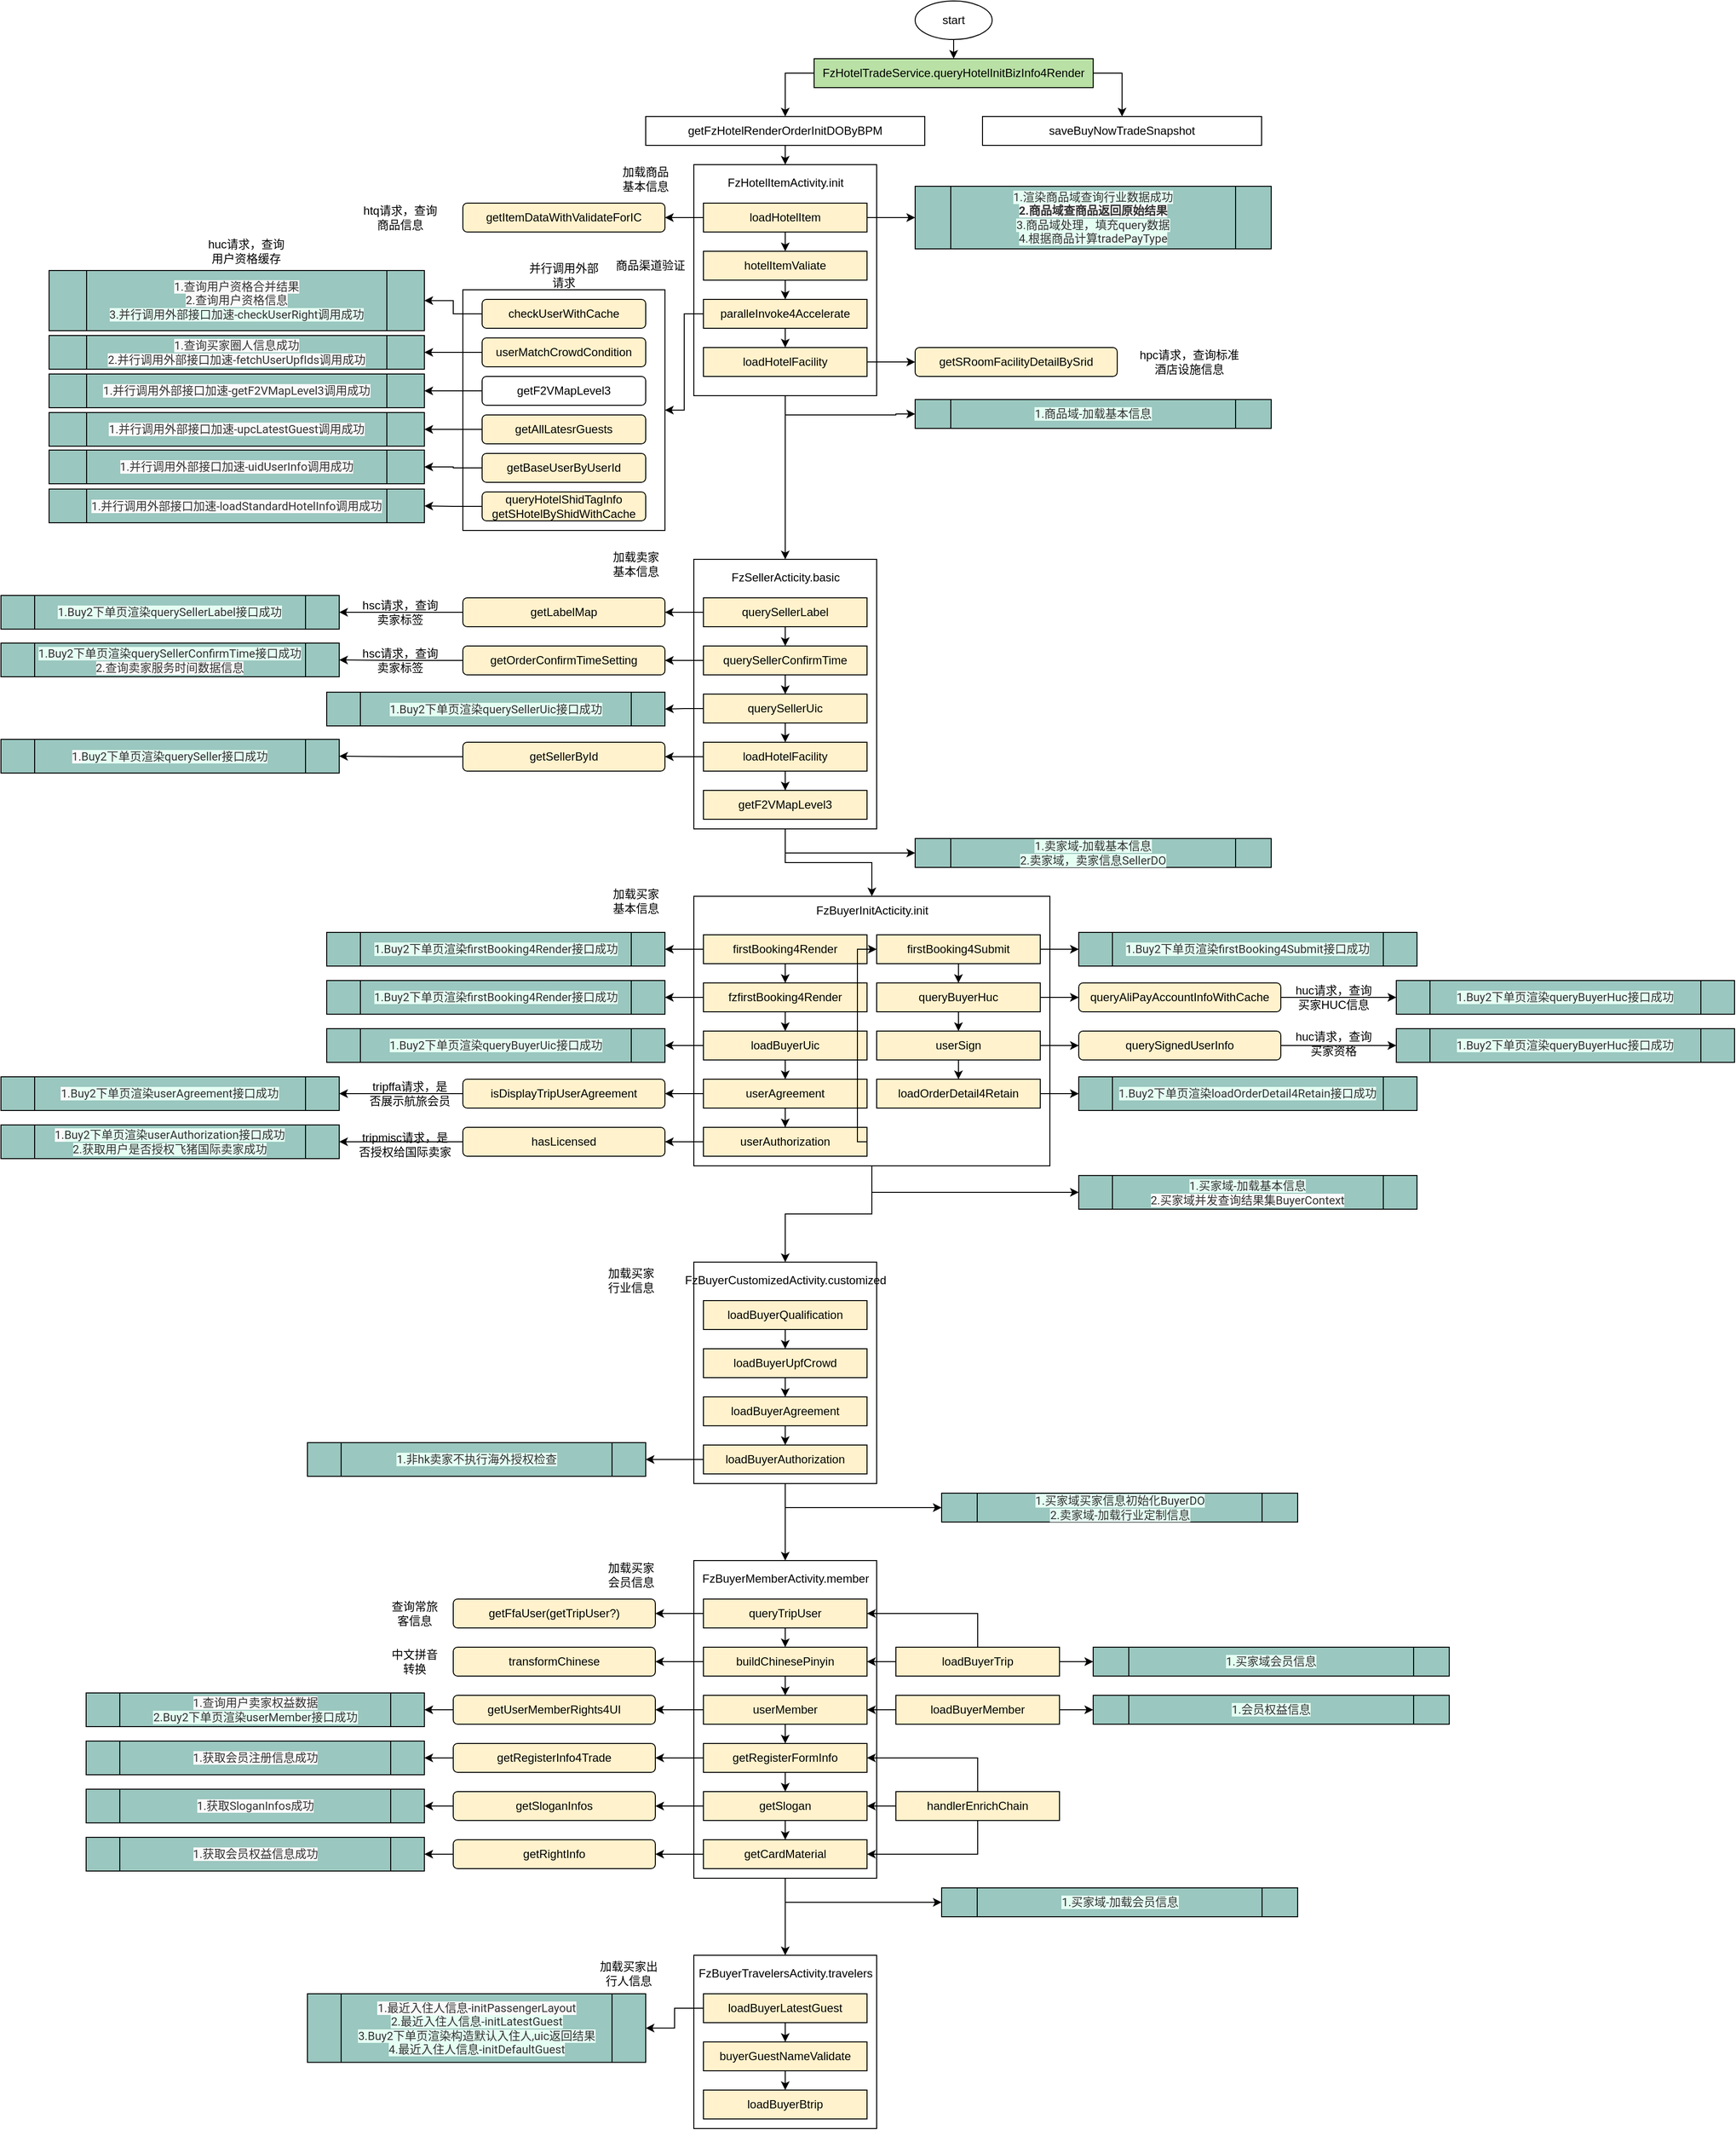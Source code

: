 <mxfile version="16.6.7" type="github">
  <diagram id="wxv-DhRrD6hWVLPp3QyR" name="Page-1">
    <mxGraphModel dx="2063" dy="794" grid="1" gridSize="10" guides="1" tooltips="1" connect="1" arrows="1" fold="1" page="1" pageScale="1" pageWidth="827" pageHeight="1169" math="0" shadow="0">
      <root>
        <mxCell id="0" />
        <mxCell id="1" parent="0" />
        <mxCell id="Lr-_QGNphBaJh8-wqTKY-24" value="" style="rounded=0;whiteSpace=wrap;html=1;fillColor=#FFFFFF;" vertex="1" parent="1">
          <mxGeometry x="-90" y="340" width="210" height="250" as="geometry" />
        </mxCell>
        <mxCell id="Lr-_QGNphBaJh8-wqTKY-3" style="edgeStyle=orthogonalEdgeStyle;rounded=0;orthogonalLoop=1;jettySize=auto;html=1;exitX=0.5;exitY=1;exitDx=0;exitDy=0;entryX=0.5;entryY=0;entryDx=0;entryDy=0;" edge="1" parent="1" source="Lr-_QGNphBaJh8-wqTKY-1" target="Lr-_QGNphBaJh8-wqTKY-2">
          <mxGeometry relative="1" as="geometry" />
        </mxCell>
        <mxCell id="Lr-_QGNphBaJh8-wqTKY-1" value="start" style="ellipse;whiteSpace=wrap;html=1;" vertex="1" parent="1">
          <mxGeometry x="380" y="40" width="80" height="40" as="geometry" />
        </mxCell>
        <mxCell id="Lr-_QGNphBaJh8-wqTKY-5" style="edgeStyle=orthogonalEdgeStyle;rounded=0;orthogonalLoop=1;jettySize=auto;html=1;exitX=0;exitY=0.5;exitDx=0;exitDy=0;entryX=0.5;entryY=0;entryDx=0;entryDy=0;" edge="1" parent="1" source="Lr-_QGNphBaJh8-wqTKY-2" target="Lr-_QGNphBaJh8-wqTKY-4">
          <mxGeometry relative="1" as="geometry" />
        </mxCell>
        <mxCell id="Lr-_QGNphBaJh8-wqTKY-7" style="edgeStyle=orthogonalEdgeStyle;rounded=0;orthogonalLoop=1;jettySize=auto;html=1;exitX=1;exitY=0.5;exitDx=0;exitDy=0;" edge="1" parent="1" source="Lr-_QGNphBaJh8-wqTKY-2" target="Lr-_QGNphBaJh8-wqTKY-6">
          <mxGeometry relative="1" as="geometry" />
        </mxCell>
        <mxCell id="Lr-_QGNphBaJh8-wqTKY-2" value="FzHotelTradeService.queryHotelInitBizInfo4Render" style="rounded=0;whiteSpace=wrap;html=1;fillColor=#B9E0A5;" vertex="1" parent="1">
          <mxGeometry x="275" y="100" width="290" height="30" as="geometry" />
        </mxCell>
        <mxCell id="Lr-_QGNphBaJh8-wqTKY-9" style="edgeStyle=orthogonalEdgeStyle;rounded=0;orthogonalLoop=1;jettySize=auto;html=1;exitX=0.5;exitY=1;exitDx=0;exitDy=0;entryX=0.5;entryY=0;entryDx=0;entryDy=0;" edge="1" parent="1" source="Lr-_QGNphBaJh8-wqTKY-4" target="Lr-_QGNphBaJh8-wqTKY-8">
          <mxGeometry relative="1" as="geometry" />
        </mxCell>
        <mxCell id="Lr-_QGNphBaJh8-wqTKY-4" value="getFzHotelRenderOrderInitDOByBPM" style="rounded=0;whiteSpace=wrap;html=1;" vertex="1" parent="1">
          <mxGeometry x="100" y="160" width="290" height="30" as="geometry" />
        </mxCell>
        <mxCell id="Lr-_QGNphBaJh8-wqTKY-6" value="saveBuyNowTradeSnapshot" style="rounded=0;whiteSpace=wrap;html=1;" vertex="1" parent="1">
          <mxGeometry x="450" y="160" width="290" height="30" as="geometry" />
        </mxCell>
        <mxCell id="Lr-_QGNphBaJh8-wqTKY-67" style="edgeStyle=orthogonalEdgeStyle;rounded=0;orthogonalLoop=1;jettySize=auto;html=1;exitX=0.5;exitY=1;exitDx=0;exitDy=0;entryX=0;entryY=0.5;entryDx=0;entryDy=0;" edge="1" parent="1" source="Lr-_QGNphBaJh8-wqTKY-8" target="Lr-_QGNphBaJh8-wqTKY-57">
          <mxGeometry relative="1" as="geometry" />
        </mxCell>
        <mxCell id="Lr-_QGNphBaJh8-wqTKY-79" style="edgeStyle=orthogonalEdgeStyle;rounded=0;orthogonalLoop=1;jettySize=auto;html=1;exitX=0.5;exitY=1;exitDx=0;exitDy=0;entryX=0.5;entryY=0;entryDx=0;entryDy=0;" edge="1" parent="1" source="Lr-_QGNphBaJh8-wqTKY-8" target="Lr-_QGNphBaJh8-wqTKY-68">
          <mxGeometry relative="1" as="geometry" />
        </mxCell>
        <mxCell id="Lr-_QGNphBaJh8-wqTKY-8" value="" style="rounded=0;whiteSpace=wrap;html=1;" vertex="1" parent="1">
          <mxGeometry x="150" y="210" width="190" height="240" as="geometry" />
        </mxCell>
        <mxCell id="Lr-_QGNphBaJh8-wqTKY-10" value="加载商品基本信息" style="text;html=1;strokeColor=none;fillColor=none;align=center;verticalAlign=middle;whiteSpace=wrap;rounded=0;" vertex="1" parent="1">
          <mxGeometry x="70" y="210" width="60" height="30" as="geometry" />
        </mxCell>
        <mxCell id="Lr-_QGNphBaJh8-wqTKY-13" value="FzHotelItemActivity.init" style="text;html=1;strokeColor=none;fillColor=none;align=center;verticalAlign=middle;whiteSpace=wrap;rounded=0;" vertex="1" parent="1">
          <mxGeometry x="172.5" y="214" width="145" height="30" as="geometry" />
        </mxCell>
        <mxCell id="Lr-_QGNphBaJh8-wqTKY-16" style="edgeStyle=orthogonalEdgeStyle;rounded=0;orthogonalLoop=1;jettySize=auto;html=1;exitX=0;exitY=0.5;exitDx=0;exitDy=0;entryX=1;entryY=0.5;entryDx=0;entryDy=0;" edge="1" parent="1" source="Lr-_QGNphBaJh8-wqTKY-14" target="Lr-_QGNphBaJh8-wqTKY-15">
          <mxGeometry relative="1" as="geometry" />
        </mxCell>
        <mxCell id="Lr-_QGNphBaJh8-wqTKY-20" style="edgeStyle=orthogonalEdgeStyle;rounded=0;orthogonalLoop=1;jettySize=auto;html=1;exitX=0.5;exitY=1;exitDx=0;exitDy=0;entryX=0.5;entryY=0;entryDx=0;entryDy=0;" edge="1" parent="1" source="Lr-_QGNphBaJh8-wqTKY-14" target="Lr-_QGNphBaJh8-wqTKY-18">
          <mxGeometry relative="1" as="geometry" />
        </mxCell>
        <mxCell id="Lr-_QGNphBaJh8-wqTKY-31" style="edgeStyle=orthogonalEdgeStyle;rounded=0;orthogonalLoop=1;jettySize=auto;html=1;exitX=1;exitY=0.5;exitDx=0;exitDy=0;" edge="1" parent="1" source="Lr-_QGNphBaJh8-wqTKY-14" target="Lr-_QGNphBaJh8-wqTKY-30">
          <mxGeometry relative="1" as="geometry" />
        </mxCell>
        <mxCell id="Lr-_QGNphBaJh8-wqTKY-14" value="loadHotelItem" style="rounded=0;whiteSpace=wrap;html=1;fillColor=#FFF2CC;" vertex="1" parent="1">
          <mxGeometry x="160" y="250" width="170" height="30" as="geometry" />
        </mxCell>
        <mxCell id="Lr-_QGNphBaJh8-wqTKY-15" value="getItemDataWithValidateForIC" style="rounded=1;whiteSpace=wrap;html=1;fillColor=#FFF2CC;" vertex="1" parent="1">
          <mxGeometry x="-90" y="250" width="210" height="30" as="geometry" />
        </mxCell>
        <mxCell id="Lr-_QGNphBaJh8-wqTKY-17" value="htq请求，查询商品信息" style="text;html=1;strokeColor=none;fillColor=none;align=center;verticalAlign=middle;whiteSpace=wrap;rounded=0;" vertex="1" parent="1">
          <mxGeometry x="-200" y="250" width="90" height="30" as="geometry" />
        </mxCell>
        <mxCell id="Lr-_QGNphBaJh8-wqTKY-23" style="edgeStyle=orthogonalEdgeStyle;rounded=0;orthogonalLoop=1;jettySize=auto;html=1;exitX=0.5;exitY=1;exitDx=0;exitDy=0;entryX=0.5;entryY=0;entryDx=0;entryDy=0;" edge="1" parent="1" source="Lr-_QGNphBaJh8-wqTKY-18" target="Lr-_QGNphBaJh8-wqTKY-21">
          <mxGeometry relative="1" as="geometry" />
        </mxCell>
        <mxCell id="Lr-_QGNphBaJh8-wqTKY-18" value="hotelItemValiate" style="rounded=0;whiteSpace=wrap;html=1;fillColor=#FFF2CC;" vertex="1" parent="1">
          <mxGeometry x="160" y="300" width="170" height="30" as="geometry" />
        </mxCell>
        <mxCell id="Lr-_QGNphBaJh8-wqTKY-19" value="商品渠道验证" style="text;html=1;strokeColor=none;fillColor=none;align=center;verticalAlign=middle;whiteSpace=wrap;rounded=0;" vertex="1" parent="1">
          <mxGeometry x="60" y="300" width="90" height="30" as="geometry" />
        </mxCell>
        <mxCell id="Lr-_QGNphBaJh8-wqTKY-43" style="edgeStyle=orthogonalEdgeStyle;rounded=0;orthogonalLoop=1;jettySize=auto;html=1;exitX=0;exitY=0.5;exitDx=0;exitDy=0;" edge="1" parent="1" source="Lr-_QGNphBaJh8-wqTKY-21" target="Lr-_QGNphBaJh8-wqTKY-24">
          <mxGeometry relative="1" as="geometry" />
        </mxCell>
        <mxCell id="Lr-_QGNphBaJh8-wqTKY-61" style="edgeStyle=orthogonalEdgeStyle;rounded=0;orthogonalLoop=1;jettySize=auto;html=1;exitX=0.5;exitY=1;exitDx=0;exitDy=0;entryX=0.5;entryY=0;entryDx=0;entryDy=0;" edge="1" parent="1" source="Lr-_QGNphBaJh8-wqTKY-21" target="Lr-_QGNphBaJh8-wqTKY-60">
          <mxGeometry relative="1" as="geometry" />
        </mxCell>
        <mxCell id="Lr-_QGNphBaJh8-wqTKY-21" value="paralleInvoke4Accelerate" style="rounded=0;whiteSpace=wrap;html=1;fillColor=#FFF2CC;" vertex="1" parent="1">
          <mxGeometry x="160" y="350" width="170" height="30" as="geometry" />
        </mxCell>
        <mxCell id="Lr-_QGNphBaJh8-wqTKY-22" value="并行调用外部请求" style="text;html=1;strokeColor=none;fillColor=none;align=center;verticalAlign=middle;whiteSpace=wrap;rounded=0;" vertex="1" parent="1">
          <mxGeometry x="-25" y="310" width="80" height="30" as="geometry" />
        </mxCell>
        <mxCell id="Lr-_QGNphBaJh8-wqTKY-37" style="edgeStyle=orthogonalEdgeStyle;rounded=0;orthogonalLoop=1;jettySize=auto;html=1;exitX=0;exitY=0.5;exitDx=0;exitDy=0;" edge="1" parent="1" source="Lr-_QGNphBaJh8-wqTKY-26" target="Lr-_QGNphBaJh8-wqTKY-36">
          <mxGeometry relative="1" as="geometry" />
        </mxCell>
        <mxCell id="Lr-_QGNphBaJh8-wqTKY-26" value="&lt;span&gt;checkUserWithCache&lt;/span&gt;" style="rounded=1;whiteSpace=wrap;html=1;fillColor=#FFF2CC;" vertex="1" parent="1">
          <mxGeometry x="-70" y="350" width="170" height="30" as="geometry" />
        </mxCell>
        <mxCell id="Lr-_QGNphBaJh8-wqTKY-28" value="huc请求，查询用户资格缓存" style="text;html=1;strokeColor=none;fillColor=none;align=center;verticalAlign=middle;whiteSpace=wrap;rounded=0;" vertex="1" parent="1">
          <mxGeometry x="-360" y="285" width="90" height="30" as="geometry" />
        </mxCell>
        <mxCell id="Lr-_QGNphBaJh8-wqTKY-30" value="&lt;span style=&quot;color: rgb(51 , 51 , 51) ; font-family: &amp;#34;roboto&amp;#34; , &amp;#34;helvetica neue&amp;#34; , &amp;#34;helvetica&amp;#34; , &amp;#34;tahoma&amp;#34; , &amp;#34;arial&amp;#34; , &amp;#34;pingfang sc&amp;#34; , &amp;#34;microsoft yahei&amp;#34; ; background-color: rgb(229 , 255 , 243)&quot;&gt;1.渲染商品域查询行业数据成功&lt;br&gt;&lt;/span&gt;&lt;span style=&quot;color: rgb(51 , 51 , 51) ; font-family: &amp;#34;roboto&amp;#34; , &amp;#34;helvetica neue&amp;#34; , &amp;#34;helvetica&amp;#34; , &amp;#34;tahoma&amp;#34; , &amp;#34;arial&amp;#34; , &amp;#34;pingfang sc&amp;#34; , &amp;#34;microsoft yahei&amp;#34; ; font-weight: 700 ; background-color: rgb(250 , 250 , 250)&quot;&gt;2.商品域查商品返回原始结果&lt;br&gt;&lt;/span&gt;&lt;span style=&quot;color: rgb(51 , 51 , 51) ; font-family: &amp;#34;roboto&amp;#34; , &amp;#34;helvetica neue&amp;#34; , &amp;#34;helvetica&amp;#34; , &amp;#34;tahoma&amp;#34; , &amp;#34;arial&amp;#34; , &amp;#34;pingfang sc&amp;#34; , &amp;#34;microsoft yahei&amp;#34; ; background-color: rgb(229 , 255 , 243)&quot;&gt;3.&lt;/span&gt;&lt;span style=&quot;color: rgb(51 , 51 , 51) ; font-family: &amp;#34;roboto&amp;#34; , &amp;#34;helvetica neue&amp;#34; , &amp;#34;helvetica&amp;#34; , &amp;#34;tahoma&amp;#34; , &amp;#34;arial&amp;#34; , &amp;#34;pingfang sc&amp;#34; , &amp;#34;microsoft yahei&amp;#34; ; background-color: rgb(229 , 255 , 243)&quot;&gt;商品域处理，填充query数据&lt;br&gt;&lt;/span&gt;&lt;span style=&quot;color: rgb(51 , 51 , 51) ; font-family: &amp;#34;roboto&amp;#34; , &amp;#34;helvetica neue&amp;#34; , &amp;#34;helvetica&amp;#34; , &amp;#34;tahoma&amp;#34; , &amp;#34;arial&amp;#34; , &amp;#34;pingfang sc&amp;#34; , &amp;#34;microsoft yahei&amp;#34; ; background-color: rgb(229 , 255 , 243)&quot;&gt;4.根据商品计算tradePayType&lt;br&gt;&lt;/span&gt;" style="shape=process;whiteSpace=wrap;html=1;backgroundOutline=1;fillColor=#9AC7BF;" vertex="1" parent="1">
          <mxGeometry x="380" y="232.5" width="370" height="65" as="geometry" />
        </mxCell>
        <mxCell id="Lr-_QGNphBaJh8-wqTKY-36" value="&lt;div style=&quot;text-align: center&quot;&gt;&lt;span style=&quot;background-color: rgb(250 , 250 , 250) ; color: rgb(51 , 51 , 51) ; font-family: &amp;#34;roboto&amp;#34; , &amp;#34;helvetica neue&amp;#34; , &amp;#34;helvetica&amp;#34; , &amp;#34;tahoma&amp;#34; , &amp;#34;arial&amp;#34; , &amp;#34;pingfang sc&amp;#34; , &amp;#34;microsoft yahei&amp;#34;&quot;&gt;1.查询用户资格合并结果&lt;/span&gt;&lt;/div&gt;&lt;div style=&quot;text-align: center&quot;&gt;&lt;span style=&quot;background-color: rgb(250 , 250 , 250) ; color: rgb(51 , 51 , 51) ; font-family: &amp;#34;roboto&amp;#34; , &amp;#34;helvetica neue&amp;#34; , &amp;#34;helvetica&amp;#34; , &amp;#34;tahoma&amp;#34; , &amp;#34;arial&amp;#34; , &amp;#34;pingfang sc&amp;#34; , &amp;#34;microsoft yahei&amp;#34;&quot;&gt;2.查询用户资格信息&lt;/span&gt;&lt;/div&gt;&lt;span style=&quot;color: rgb(51 , 51 , 51) ; font-family: &amp;#34;roboto&amp;#34; , &amp;#34;helvetica neue&amp;#34; , &amp;#34;helvetica&amp;#34; , &amp;#34;tahoma&amp;#34; , &amp;#34;arial&amp;#34; , &amp;#34;pingfang sc&amp;#34; , &amp;#34;microsoft yahei&amp;#34; ; background-color: rgb(229 , 255 , 243)&quot;&gt;3.并行调用外部接口加速-checkUserRight调用成功&lt;/span&gt;" style="shape=process;whiteSpace=wrap;html=1;backgroundOutline=1;fillColor=#9AC7BF;" vertex="1" parent="1">
          <mxGeometry x="-520" y="320" width="390" height="62.5" as="geometry" />
        </mxCell>
        <mxCell id="Lr-_QGNphBaJh8-wqTKY-41" style="edgeStyle=orthogonalEdgeStyle;rounded=0;orthogonalLoop=1;jettySize=auto;html=1;exitX=0;exitY=0.5;exitDx=0;exitDy=0;entryX=1;entryY=0.5;entryDx=0;entryDy=0;" edge="1" parent="1" source="Lr-_QGNphBaJh8-wqTKY-38" target="Lr-_QGNphBaJh8-wqTKY-39">
          <mxGeometry relative="1" as="geometry" />
        </mxCell>
        <mxCell id="Lr-_QGNphBaJh8-wqTKY-38" value="userMatchCrowdCondition" style="rounded=1;whiteSpace=wrap;html=1;fillColor=#FFF2CC;" vertex="1" parent="1">
          <mxGeometry x="-70" y="390" width="170" height="30" as="geometry" />
        </mxCell>
        <mxCell id="Lr-_QGNphBaJh8-wqTKY-39" value="&lt;div style=&quot;text-align: center&quot;&gt;&lt;font color=&quot;#333333&quot; face=&quot;roboto, helvetica neue, helvetica, tahoma, arial, pingfang sc, microsoft yahei&quot;&gt;&lt;span style=&quot;background-color: rgb(250 , 250 , 250)&quot;&gt;1.查询买家圈人信息成功&lt;/span&gt;&lt;/font&gt;&lt;/div&gt;&lt;div style=&quot;text-align: center&quot;&gt;&lt;font color=&quot;#333333&quot; face=&quot;roboto, helvetica neue, helvetica, tahoma, arial, pingfang sc, microsoft yahei&quot;&gt;&lt;span style=&quot;background-color: rgb(250 , 250 , 250)&quot;&gt;2.并行调用外部接口加速-fetchUserUpfIds调用成功&lt;/span&gt;&lt;/font&gt;&lt;/div&gt;" style="shape=process;whiteSpace=wrap;html=1;backgroundOutline=1;fillColor=#9AC7BF;" vertex="1" parent="1">
          <mxGeometry x="-520" y="387.5" width="390" height="35" as="geometry" />
        </mxCell>
        <mxCell id="Lr-_QGNphBaJh8-wqTKY-46" style="edgeStyle=orthogonalEdgeStyle;rounded=0;orthogonalLoop=1;jettySize=auto;html=1;exitX=0;exitY=0.5;exitDx=0;exitDy=0;" edge="1" parent="1" source="Lr-_QGNphBaJh8-wqTKY-44" target="Lr-_QGNphBaJh8-wqTKY-45">
          <mxGeometry relative="1" as="geometry" />
        </mxCell>
        <mxCell id="Lr-_QGNphBaJh8-wqTKY-44" value="getF2VMapLevel3" style="rounded=1;whiteSpace=wrap;html=1;fillColor=#FFFFFF;" vertex="1" parent="1">
          <mxGeometry x="-70" y="430" width="170" height="30" as="geometry" />
        </mxCell>
        <mxCell id="Lr-_QGNphBaJh8-wqTKY-45" value="&lt;div style=&quot;text-align: center&quot;&gt;&lt;span style=&quot;background-color: rgb(250 , 250 , 250) ; color: rgb(51 , 51 , 51) ; font-family: &amp;#34;roboto&amp;#34; , &amp;#34;helvetica neue&amp;#34; , &amp;#34;helvetica&amp;#34; , &amp;#34;tahoma&amp;#34; , &amp;#34;arial&amp;#34; , &amp;#34;pingfang sc&amp;#34; , &amp;#34;microsoft yahei&amp;#34;&quot;&gt;1.并行调用外部接口加速-getF2VMapLevel3调用成功&lt;/span&gt;&lt;br&gt;&lt;/div&gt;" style="shape=process;whiteSpace=wrap;html=1;backgroundOutline=1;fillColor=#9AC7BF;" vertex="1" parent="1">
          <mxGeometry x="-520" y="427.5" width="390" height="35" as="geometry" />
        </mxCell>
        <mxCell id="Lr-_QGNphBaJh8-wqTKY-49" style="edgeStyle=orthogonalEdgeStyle;rounded=0;orthogonalLoop=1;jettySize=auto;html=1;exitX=0;exitY=0.5;exitDx=0;exitDy=0;entryX=1;entryY=0.5;entryDx=0;entryDy=0;" edge="1" parent="1" source="Lr-_QGNphBaJh8-wqTKY-47" target="Lr-_QGNphBaJh8-wqTKY-48">
          <mxGeometry relative="1" as="geometry" />
        </mxCell>
        <mxCell id="Lr-_QGNphBaJh8-wqTKY-47" value="getAllLatesrGuests" style="rounded=1;whiteSpace=wrap;html=1;fillColor=#FFF2CC;" vertex="1" parent="1">
          <mxGeometry x="-70" y="470" width="170" height="30" as="geometry" />
        </mxCell>
        <mxCell id="Lr-_QGNphBaJh8-wqTKY-48" value="&lt;div style=&quot;text-align: center&quot;&gt;&lt;span style=&quot;background-color: rgb(250 , 250 , 250) ; color: rgb(51 , 51 , 51) ; font-family: &amp;#34;roboto&amp;#34; , &amp;#34;helvetica neue&amp;#34; , &amp;#34;helvetica&amp;#34; , &amp;#34;tahoma&amp;#34; , &amp;#34;arial&amp;#34; , &amp;#34;pingfang sc&amp;#34; , &amp;#34;microsoft yahei&amp;#34;&quot;&gt;1.并行调用外部接口加速-upcLatestGuest调用成功&lt;/span&gt;&lt;br&gt;&lt;/div&gt;" style="shape=process;whiteSpace=wrap;html=1;backgroundOutline=1;fillColor=#9AC7BF;" vertex="1" parent="1">
          <mxGeometry x="-520" y="467.5" width="390" height="35" as="geometry" />
        </mxCell>
        <mxCell id="Lr-_QGNphBaJh8-wqTKY-53" style="edgeStyle=orthogonalEdgeStyle;rounded=0;orthogonalLoop=1;jettySize=auto;html=1;exitX=0;exitY=0.5;exitDx=0;exitDy=0;entryX=1;entryY=0.5;entryDx=0;entryDy=0;" edge="1" parent="1" source="Lr-_QGNphBaJh8-wqTKY-50" target="Lr-_QGNphBaJh8-wqTKY-51">
          <mxGeometry relative="1" as="geometry" />
        </mxCell>
        <mxCell id="Lr-_QGNphBaJh8-wqTKY-50" value="getBaseUserByUserId" style="rounded=1;whiteSpace=wrap;html=1;fillColor=#FFF2CC;" vertex="1" parent="1">
          <mxGeometry x="-70" y="510" width="170" height="30" as="geometry" />
        </mxCell>
        <mxCell id="Lr-_QGNphBaJh8-wqTKY-51" value="&lt;div style=&quot;text-align: center&quot;&gt;&lt;span style=&quot;background-color: rgb(250 , 250 , 250) ; color: rgb(51 , 51 , 51) ; font-family: &amp;#34;roboto&amp;#34; , &amp;#34;helvetica neue&amp;#34; , &amp;#34;helvetica&amp;#34; , &amp;#34;tahoma&amp;#34; , &amp;#34;arial&amp;#34; , &amp;#34;pingfang sc&amp;#34; , &amp;#34;microsoft yahei&amp;#34;&quot;&gt;1.并行调用外部接口加速-uidUserInfo调用成功&lt;/span&gt;&lt;br&gt;&lt;/div&gt;" style="shape=process;whiteSpace=wrap;html=1;backgroundOutline=1;fillColor=#9AC7BF;" vertex="1" parent="1">
          <mxGeometry x="-520" y="506.5" width="390" height="35" as="geometry" />
        </mxCell>
        <mxCell id="Lr-_QGNphBaJh8-wqTKY-56" style="edgeStyle=orthogonalEdgeStyle;rounded=0;orthogonalLoop=1;jettySize=auto;html=1;exitX=0;exitY=0.5;exitDx=0;exitDy=0;entryX=1;entryY=0.5;entryDx=0;entryDy=0;" edge="1" parent="1" source="Lr-_QGNphBaJh8-wqTKY-54" target="Lr-_QGNphBaJh8-wqTKY-55">
          <mxGeometry relative="1" as="geometry" />
        </mxCell>
        <mxCell id="Lr-_QGNphBaJh8-wqTKY-54" value="queryHotelShidTagInfo&lt;br&gt;getSHotelByShidWithCache" style="rounded=1;whiteSpace=wrap;html=1;fillColor=#FFF2CC;" vertex="1" parent="1">
          <mxGeometry x="-70" y="550" width="170" height="30" as="geometry" />
        </mxCell>
        <mxCell id="Lr-_QGNphBaJh8-wqTKY-55" value="&lt;div style=&quot;text-align: center&quot;&gt;&lt;span style=&quot;background-color: rgb(250 , 250 , 250) ; color: rgb(51 , 51 , 51) ; font-family: &amp;#34;roboto&amp;#34; , &amp;#34;helvetica neue&amp;#34; , &amp;#34;helvetica&amp;#34; , &amp;#34;tahoma&amp;#34; , &amp;#34;arial&amp;#34; , &amp;#34;pingfang sc&amp;#34; , &amp;#34;microsoft yahei&amp;#34;&quot;&gt;1.并行调用外部接口加速-loadStandardHotelInfo调用成功&lt;/span&gt;&lt;br&gt;&lt;/div&gt;" style="shape=process;whiteSpace=wrap;html=1;backgroundOutline=1;fillColor=#9AC7BF;" vertex="1" parent="1">
          <mxGeometry x="-520" y="547" width="390" height="35" as="geometry" />
        </mxCell>
        <mxCell id="Lr-_QGNphBaJh8-wqTKY-57" value="&lt;span style=&quot;color: rgb(51 , 51 , 51) ; font-family: &amp;#34;roboto&amp;#34; , &amp;#34;helvetica neue&amp;#34; , &amp;#34;helvetica&amp;#34; , &amp;#34;tahoma&amp;#34; , &amp;#34;arial&amp;#34; , &amp;#34;pingfang sc&amp;#34; , &amp;#34;microsoft yahei&amp;#34; ; background-color: rgb(229 , 255 , 243)&quot;&gt;1.&lt;/span&gt;&lt;span style=&quot;color: rgb(51 , 51 , 51) ; font-family: &amp;#34;roboto&amp;#34; , &amp;#34;helvetica neue&amp;#34; , &amp;#34;helvetica&amp;#34; , &amp;#34;tahoma&amp;#34; , &amp;#34;arial&amp;#34; , &amp;#34;pingfang sc&amp;#34; , &amp;#34;microsoft yahei&amp;#34; ; background-color: rgb(229 , 255 , 243)&quot;&gt;商品域-加载基本信息&lt;/span&gt;&lt;span style=&quot;color: rgb(51 , 51 , 51) ; font-family: &amp;#34;roboto&amp;#34; , &amp;#34;helvetica neue&amp;#34; , &amp;#34;helvetica&amp;#34; , &amp;#34;tahoma&amp;#34; , &amp;#34;arial&amp;#34; , &amp;#34;pingfang sc&amp;#34; , &amp;#34;microsoft yahei&amp;#34; ; background-color: rgb(229 , 255 , 243)&quot;&gt;&lt;br&gt;&lt;/span&gt;" style="shape=process;whiteSpace=wrap;html=1;backgroundOutline=1;fillColor=#9AC7BF;" vertex="1" parent="1">
          <mxGeometry x="380" y="454" width="370" height="30" as="geometry" />
        </mxCell>
        <mxCell id="Lr-_QGNphBaJh8-wqTKY-64" style="edgeStyle=orthogonalEdgeStyle;rounded=0;orthogonalLoop=1;jettySize=auto;html=1;exitX=1;exitY=0.5;exitDx=0;exitDy=0;entryX=0;entryY=0.5;entryDx=0;entryDy=0;" edge="1" parent="1" source="Lr-_QGNphBaJh8-wqTKY-60" target="Lr-_QGNphBaJh8-wqTKY-62">
          <mxGeometry relative="1" as="geometry" />
        </mxCell>
        <mxCell id="Lr-_QGNphBaJh8-wqTKY-60" value="loadHotelFacility" style="rounded=0;whiteSpace=wrap;html=1;fillColor=#FFF2CC;" vertex="1" parent="1">
          <mxGeometry x="160" y="400" width="170" height="30" as="geometry" />
        </mxCell>
        <mxCell id="Lr-_QGNphBaJh8-wqTKY-62" value="getSRoomFacilityDetailBySrid" style="rounded=1;whiteSpace=wrap;html=1;fillColor=#FFF2CC;" vertex="1" parent="1">
          <mxGeometry x="380" y="400" width="210" height="30" as="geometry" />
        </mxCell>
        <mxCell id="Lr-_QGNphBaJh8-wqTKY-65" value="hpc请求，查询标准酒店设施信息" style="text;html=1;strokeColor=none;fillColor=none;align=center;verticalAlign=middle;whiteSpace=wrap;rounded=0;" vertex="1" parent="1">
          <mxGeometry x="610" y="400" width="110" height="30" as="geometry" />
        </mxCell>
        <mxCell id="Lr-_QGNphBaJh8-wqTKY-110" style="edgeStyle=orthogonalEdgeStyle;rounded=0;orthogonalLoop=1;jettySize=auto;html=1;exitX=0.5;exitY=1;exitDx=0;exitDy=0;entryX=0;entryY=0.5;entryDx=0;entryDy=0;" edge="1" parent="1" source="Lr-_QGNphBaJh8-wqTKY-68" target="Lr-_QGNphBaJh8-wqTKY-104">
          <mxGeometry relative="1" as="geometry" />
        </mxCell>
        <mxCell id="Lr-_QGNphBaJh8-wqTKY-123" style="edgeStyle=orthogonalEdgeStyle;rounded=0;orthogonalLoop=1;jettySize=auto;html=1;exitX=0.5;exitY=1;exitDx=0;exitDy=0;entryX=0.5;entryY=0;entryDx=0;entryDy=0;" edge="1" parent="1" source="Lr-_QGNphBaJh8-wqTKY-68" target="Lr-_QGNphBaJh8-wqTKY-111">
          <mxGeometry relative="1" as="geometry" />
        </mxCell>
        <mxCell id="Lr-_QGNphBaJh8-wqTKY-68" value="" style="rounded=0;whiteSpace=wrap;html=1;" vertex="1" parent="1">
          <mxGeometry x="150" y="620" width="190" height="280" as="geometry" />
        </mxCell>
        <mxCell id="Lr-_QGNphBaJh8-wqTKY-69" value="FzSellerActicity.basic" style="text;html=1;strokeColor=none;fillColor=none;align=center;verticalAlign=middle;whiteSpace=wrap;rounded=0;" vertex="1" parent="1">
          <mxGeometry x="172.5" y="624" width="145" height="30" as="geometry" />
        </mxCell>
        <mxCell id="Lr-_QGNphBaJh8-wqTKY-70" style="edgeStyle=orthogonalEdgeStyle;rounded=0;orthogonalLoop=1;jettySize=auto;html=1;exitX=0.5;exitY=1;exitDx=0;exitDy=0;entryX=0.5;entryY=0;entryDx=0;entryDy=0;" edge="1" parent="1" source="Lr-_QGNphBaJh8-wqTKY-71" target="Lr-_QGNphBaJh8-wqTKY-73">
          <mxGeometry relative="1" as="geometry" />
        </mxCell>
        <mxCell id="Lr-_QGNphBaJh8-wqTKY-82" style="edgeStyle=orthogonalEdgeStyle;rounded=0;orthogonalLoop=1;jettySize=auto;html=1;exitX=0;exitY=0.5;exitDx=0;exitDy=0;entryX=1;entryY=0.5;entryDx=0;entryDy=0;" edge="1" parent="1" source="Lr-_QGNphBaJh8-wqTKY-71" target="Lr-_QGNphBaJh8-wqTKY-81">
          <mxGeometry relative="1" as="geometry" />
        </mxCell>
        <mxCell id="Lr-_QGNphBaJh8-wqTKY-71" value="querySellerLabel" style="rounded=0;whiteSpace=wrap;html=1;fillColor=#FFF2CC;" vertex="1" parent="1">
          <mxGeometry x="160" y="660" width="170" height="30" as="geometry" />
        </mxCell>
        <mxCell id="Lr-_QGNphBaJh8-wqTKY-72" style="edgeStyle=orthogonalEdgeStyle;rounded=0;orthogonalLoop=1;jettySize=auto;html=1;exitX=0.5;exitY=1;exitDx=0;exitDy=0;entryX=0.5;entryY=0;entryDx=0;entryDy=0;" edge="1" parent="1" source="Lr-_QGNphBaJh8-wqTKY-73" target="Lr-_QGNphBaJh8-wqTKY-75">
          <mxGeometry relative="1" as="geometry" />
        </mxCell>
        <mxCell id="Lr-_QGNphBaJh8-wqTKY-88" style="edgeStyle=orthogonalEdgeStyle;rounded=0;orthogonalLoop=1;jettySize=auto;html=1;exitX=0;exitY=0.5;exitDx=0;exitDy=0;entryX=1;entryY=0.5;entryDx=0;entryDy=0;" edge="1" parent="1" source="Lr-_QGNphBaJh8-wqTKY-73" target="Lr-_QGNphBaJh8-wqTKY-86">
          <mxGeometry relative="1" as="geometry" />
        </mxCell>
        <mxCell id="Lr-_QGNphBaJh8-wqTKY-73" value="querySellerConfirmTime" style="rounded=0;whiteSpace=wrap;html=1;fillColor=#FFF2CC;" vertex="1" parent="1">
          <mxGeometry x="160" y="710" width="170" height="30" as="geometry" />
        </mxCell>
        <mxCell id="Lr-_QGNphBaJh8-wqTKY-74" style="edgeStyle=orthogonalEdgeStyle;rounded=0;orthogonalLoop=1;jettySize=auto;html=1;exitX=0.5;exitY=1;exitDx=0;exitDy=0;entryX=0.5;entryY=0;entryDx=0;entryDy=0;" edge="1" parent="1" source="Lr-_QGNphBaJh8-wqTKY-75" target="Lr-_QGNphBaJh8-wqTKY-76">
          <mxGeometry relative="1" as="geometry" />
        </mxCell>
        <mxCell id="Lr-_QGNphBaJh8-wqTKY-97" style="edgeStyle=orthogonalEdgeStyle;rounded=0;orthogonalLoop=1;jettySize=auto;html=1;exitX=0;exitY=0.5;exitDx=0;exitDy=0;" edge="1" parent="1" source="Lr-_QGNphBaJh8-wqTKY-75" target="Lr-_QGNphBaJh8-wqTKY-96">
          <mxGeometry relative="1" as="geometry" />
        </mxCell>
        <mxCell id="Lr-_QGNphBaJh8-wqTKY-75" value="querySellerUic" style="rounded=0;whiteSpace=wrap;html=1;fillColor=#FFF2CC;" vertex="1" parent="1">
          <mxGeometry x="160" y="760" width="170" height="30" as="geometry" />
        </mxCell>
        <mxCell id="Lr-_QGNphBaJh8-wqTKY-101" style="edgeStyle=orthogonalEdgeStyle;rounded=0;orthogonalLoop=1;jettySize=auto;html=1;exitX=0;exitY=0.5;exitDx=0;exitDy=0;" edge="1" parent="1" source="Lr-_QGNphBaJh8-wqTKY-76" target="Lr-_QGNphBaJh8-wqTKY-99">
          <mxGeometry relative="1" as="geometry" />
        </mxCell>
        <mxCell id="Lr-_QGNphBaJh8-wqTKY-107" style="edgeStyle=orthogonalEdgeStyle;rounded=0;orthogonalLoop=1;jettySize=auto;html=1;exitX=0.5;exitY=1;exitDx=0;exitDy=0;" edge="1" parent="1" source="Lr-_QGNphBaJh8-wqTKY-76" target="Lr-_QGNphBaJh8-wqTKY-106">
          <mxGeometry relative="1" as="geometry" />
        </mxCell>
        <mxCell id="Lr-_QGNphBaJh8-wqTKY-76" value="loadHotelFacility" style="rounded=0;whiteSpace=wrap;html=1;fillColor=#FFF2CC;" vertex="1" parent="1">
          <mxGeometry x="160" y="810" width="170" height="30" as="geometry" />
        </mxCell>
        <mxCell id="Lr-_QGNphBaJh8-wqTKY-93" style="edgeStyle=orthogonalEdgeStyle;rounded=0;orthogonalLoop=1;jettySize=auto;html=1;exitX=0;exitY=0.5;exitDx=0;exitDy=0;" edge="1" parent="1" source="Lr-_QGNphBaJh8-wqTKY-81" target="Lr-_QGNphBaJh8-wqTKY-92">
          <mxGeometry relative="1" as="geometry" />
        </mxCell>
        <mxCell id="Lr-_QGNphBaJh8-wqTKY-81" value="getLabelMap" style="rounded=1;whiteSpace=wrap;html=1;fillColor=#FFF2CC;" vertex="1" parent="1">
          <mxGeometry x="-90" y="660" width="210" height="30" as="geometry" />
        </mxCell>
        <mxCell id="Lr-_QGNphBaJh8-wqTKY-83" value="hsc请求，查询卖家标签" style="text;html=1;strokeColor=none;fillColor=none;align=center;verticalAlign=middle;whiteSpace=wrap;rounded=0;" vertex="1" parent="1">
          <mxGeometry x="-200" y="660" width="90" height="30" as="geometry" />
        </mxCell>
        <mxCell id="Lr-_QGNphBaJh8-wqTKY-90" style="edgeStyle=orthogonalEdgeStyle;rounded=0;orthogonalLoop=1;jettySize=auto;html=1;exitX=0;exitY=0.5;exitDx=0;exitDy=0;" edge="1" parent="1" source="Lr-_QGNphBaJh8-wqTKY-86" target="Lr-_QGNphBaJh8-wqTKY-89">
          <mxGeometry relative="1" as="geometry" />
        </mxCell>
        <mxCell id="Lr-_QGNphBaJh8-wqTKY-86" value="getOrderConfirmTimeSetting" style="rounded=1;whiteSpace=wrap;html=1;fillColor=#FFF2CC;" vertex="1" parent="1">
          <mxGeometry x="-90" y="710" width="210" height="30" as="geometry" />
        </mxCell>
        <mxCell id="Lr-_QGNphBaJh8-wqTKY-87" value="hsc请求，查询卖家标签" style="text;html=1;strokeColor=none;fillColor=none;align=center;verticalAlign=middle;whiteSpace=wrap;rounded=0;" vertex="1" parent="1">
          <mxGeometry x="-200" y="710" width="90" height="30" as="geometry" />
        </mxCell>
        <mxCell id="Lr-_QGNphBaJh8-wqTKY-89" value="&lt;div style=&quot;text-align: center&quot;&gt;&lt;/div&gt;&lt;span style=&quot;color: rgb(51 , 51 , 51) ; font-family: &amp;#34;roboto&amp;#34; , &amp;#34;helvetica neue&amp;#34; , &amp;#34;helvetica&amp;#34; , &amp;#34;tahoma&amp;#34; , &amp;#34;arial&amp;#34; , &amp;#34;pingfang sc&amp;#34; , &amp;#34;microsoft yahei&amp;#34; ; background-color: rgb(229 , 255 , 243)&quot;&gt;1.Buy2下单页渲染&lt;/span&gt;&lt;span style=&quot;color: rgb(51 , 51 , 51) ; font-family: &amp;#34;roboto&amp;#34; , &amp;#34;helvetica neue&amp;#34; , &amp;#34;helvetica&amp;#34; , &amp;#34;tahoma&amp;#34; , &amp;#34;arial&amp;#34; , &amp;#34;pingfang sc&amp;#34; , &amp;#34;microsoft yahei&amp;#34; ; background-color: rgb(229 , 255 , 243)&quot;&gt;querySellerConfirmTime&lt;/span&gt;&lt;span style=&quot;color: rgb(51 , 51 , 51) ; font-family: &amp;#34;roboto&amp;#34; , &amp;#34;helvetica neue&amp;#34; , &amp;#34;helvetica&amp;#34; , &amp;#34;tahoma&amp;#34; , &amp;#34;arial&amp;#34; , &amp;#34;pingfang sc&amp;#34; , &amp;#34;microsoft yahei&amp;#34; ; background-color: rgb(229 , 255 , 243)&quot;&gt;接口成功&lt;/span&gt;&lt;span style=&quot;color: rgb(51 , 51 , 51) ; font-family: &amp;#34;roboto&amp;#34; , &amp;#34;helvetica neue&amp;#34; , &amp;#34;helvetica&amp;#34; , &amp;#34;tahoma&amp;#34; , &amp;#34;arial&amp;#34; , &amp;#34;pingfang sc&amp;#34; , &amp;#34;microsoft yahei&amp;#34; ; background-color: rgb(250 , 250 , 250)&quot;&gt;&lt;br&gt;2.查询卖家服务时间数据信息&lt;/span&gt;" style="shape=process;whiteSpace=wrap;html=1;backgroundOutline=1;fillColor=#9AC7BF;" vertex="1" parent="1">
          <mxGeometry x="-570" y="707" width="351.5" height="35" as="geometry" />
        </mxCell>
        <mxCell id="Lr-_QGNphBaJh8-wqTKY-92" value="&lt;div style=&quot;text-align: center&quot;&gt;&lt;/div&gt;&lt;span style=&quot;color: rgb(51 , 51 , 51) ; font-family: &amp;#34;roboto&amp;#34; , &amp;#34;helvetica neue&amp;#34; , &amp;#34;helvetica&amp;#34; , &amp;#34;tahoma&amp;#34; , &amp;#34;arial&amp;#34; , &amp;#34;pingfang sc&amp;#34; , &amp;#34;microsoft yahei&amp;#34; ; background-color: rgb(229 , 255 , 243)&quot;&gt;1.Buy2下单页渲染&lt;/span&gt;&lt;span style=&quot;color: rgb(51 , 51 , 51) ; font-family: &amp;#34;roboto&amp;#34; , &amp;#34;helvetica neue&amp;#34; , &amp;#34;helvetica&amp;#34; , &amp;#34;tahoma&amp;#34; , &amp;#34;arial&amp;#34; , &amp;#34;pingfang sc&amp;#34; , &amp;#34;microsoft yahei&amp;#34; ; background-color: rgb(229 , 255 , 243)&quot;&gt;querySellerLabel&lt;/span&gt;&lt;span style=&quot;color: rgb(51 , 51 , 51) ; font-family: &amp;#34;roboto&amp;#34; , &amp;#34;helvetica neue&amp;#34; , &amp;#34;helvetica&amp;#34; , &amp;#34;tahoma&amp;#34; , &amp;#34;arial&amp;#34; , &amp;#34;pingfang sc&amp;#34; , &amp;#34;microsoft yahei&amp;#34; ; background-color: rgb(229 , 255 , 243)&quot;&gt;接口成功&lt;/span&gt;&lt;span style=&quot;color: rgb(51 , 51 , 51) ; font-family: &amp;#34;roboto&amp;#34; , &amp;#34;helvetica neue&amp;#34; , &amp;#34;helvetica&amp;#34; , &amp;#34;tahoma&amp;#34; , &amp;#34;arial&amp;#34; , &amp;#34;pingfang sc&amp;#34; , &amp;#34;microsoft yahei&amp;#34; ; background-color: rgb(250 , 250 , 250)&quot;&gt;&lt;br&gt;&lt;/span&gt;" style="shape=process;whiteSpace=wrap;html=1;backgroundOutline=1;fillColor=#9AC7BF;" vertex="1" parent="1">
          <mxGeometry x="-570" y="657.5" width="351.5" height="35" as="geometry" />
        </mxCell>
        <mxCell id="Lr-_QGNphBaJh8-wqTKY-96" value="&lt;div style=&quot;text-align: center&quot;&gt;&lt;/div&gt;&lt;span style=&quot;color: rgb(51 , 51 , 51) ; font-family: &amp;#34;roboto&amp;#34; , &amp;#34;helvetica neue&amp;#34; , &amp;#34;helvetica&amp;#34; , &amp;#34;tahoma&amp;#34; , &amp;#34;arial&amp;#34; , &amp;#34;pingfang sc&amp;#34; , &amp;#34;microsoft yahei&amp;#34; ; background-color: rgb(229 , 255 , 243)&quot;&gt;1.Buy2下单页渲染&lt;/span&gt;&lt;span style=&quot;color: rgb(51 , 51 , 51) ; font-family: &amp;#34;roboto&amp;#34; , &amp;#34;helvetica neue&amp;#34; , &amp;#34;helvetica&amp;#34; , &amp;#34;tahoma&amp;#34; , &amp;#34;arial&amp;#34; , &amp;#34;pingfang sc&amp;#34; , &amp;#34;microsoft yahei&amp;#34; ; background-color: rgb(229 , 255 , 243)&quot;&gt;querySellerUic&lt;/span&gt;&lt;span style=&quot;color: rgb(51 , 51 , 51) ; font-family: &amp;#34;roboto&amp;#34; , &amp;#34;helvetica neue&amp;#34; , &amp;#34;helvetica&amp;#34; , &amp;#34;tahoma&amp;#34; , &amp;#34;arial&amp;#34; , &amp;#34;pingfang sc&amp;#34; , &amp;#34;microsoft yahei&amp;#34; ; background-color: rgb(229 , 255 , 243)&quot;&gt;接口成功&lt;/span&gt;&lt;span style=&quot;color: rgb(51 , 51 , 51) ; font-family: &amp;#34;roboto&amp;#34; , &amp;#34;helvetica neue&amp;#34; , &amp;#34;helvetica&amp;#34; , &amp;#34;tahoma&amp;#34; , &amp;#34;arial&amp;#34; , &amp;#34;pingfang sc&amp;#34; , &amp;#34;microsoft yahei&amp;#34; ; background-color: rgb(250 , 250 , 250)&quot;&gt;&lt;br&gt;&lt;/span&gt;" style="shape=process;whiteSpace=wrap;html=1;backgroundOutline=1;fillColor=#9AC7BF;" vertex="1" parent="1">
          <mxGeometry x="-231.5" y="758" width="351.5" height="35" as="geometry" />
        </mxCell>
        <mxCell id="Lr-_QGNphBaJh8-wqTKY-103" style="edgeStyle=orthogonalEdgeStyle;rounded=0;orthogonalLoop=1;jettySize=auto;html=1;exitX=0;exitY=0.5;exitDx=0;exitDy=0;" edge="1" parent="1" source="Lr-_QGNphBaJh8-wqTKY-99" target="Lr-_QGNphBaJh8-wqTKY-102">
          <mxGeometry relative="1" as="geometry" />
        </mxCell>
        <mxCell id="Lr-_QGNphBaJh8-wqTKY-99" value="getSellerById" style="rounded=1;whiteSpace=wrap;html=1;fillColor=#FFF2CC;" vertex="1" parent="1">
          <mxGeometry x="-90" y="810" width="210" height="30" as="geometry" />
        </mxCell>
        <mxCell id="Lr-_QGNphBaJh8-wqTKY-102" value="&lt;div style=&quot;text-align: center&quot;&gt;&lt;/div&gt;&lt;span style=&quot;color: rgb(51 , 51 , 51) ; font-family: &amp;#34;roboto&amp;#34; , &amp;#34;helvetica neue&amp;#34; , &amp;#34;helvetica&amp;#34; , &amp;#34;tahoma&amp;#34; , &amp;#34;arial&amp;#34; , &amp;#34;pingfang sc&amp;#34; , &amp;#34;microsoft yahei&amp;#34; ; background-color: rgb(250 , 250 , 250)&quot;&gt;1.&lt;/span&gt;&lt;span style=&quot;color: rgb(51 , 51 , 51) ; font-family: &amp;#34;roboto&amp;#34; , &amp;#34;helvetica neue&amp;#34; , &amp;#34;helvetica&amp;#34; , &amp;#34;tahoma&amp;#34; , &amp;#34;arial&amp;#34; , &amp;#34;pingfang sc&amp;#34; , &amp;#34;microsoft yahei&amp;#34; ; background-color: rgb(229 , 255 , 243)&quot;&gt;Buy2下单页渲染querySeller接口成功&lt;/span&gt;" style="shape=process;whiteSpace=wrap;html=1;backgroundOutline=1;fillColor=#9AC7BF;" vertex="1" parent="1">
          <mxGeometry x="-570" y="807" width="351.5" height="35" as="geometry" />
        </mxCell>
        <mxCell id="Lr-_QGNphBaJh8-wqTKY-104" value="&lt;span style=&quot;color: rgb(51 , 51 , 51) ; font-family: &amp;#34;roboto&amp;#34; , &amp;#34;helvetica neue&amp;#34; , &amp;#34;helvetica&amp;#34; , &amp;#34;tahoma&amp;#34; , &amp;#34;arial&amp;#34; , &amp;#34;pingfang sc&amp;#34; , &amp;#34;microsoft yahei&amp;#34; ; background-color: rgb(229 , 255 , 243)&quot;&gt;1.卖家域&lt;/span&gt;&lt;span style=&quot;color: rgb(51 , 51 , 51) ; font-family: &amp;#34;roboto&amp;#34; , &amp;#34;helvetica neue&amp;#34; , &amp;#34;helvetica&amp;#34; , &amp;#34;tahoma&amp;#34; , &amp;#34;arial&amp;#34; , &amp;#34;pingfang sc&amp;#34; , &amp;#34;microsoft yahei&amp;#34; ; background-color: rgb(229 , 255 , 243)&quot;&gt;-加载基本信息&lt;br&gt;&lt;/span&gt;&lt;span style=&quot;color: rgb(51 , 51 , 51) ; font-family: &amp;#34;roboto&amp;#34; , &amp;#34;helvetica neue&amp;#34; , &amp;#34;helvetica&amp;#34; , &amp;#34;tahoma&amp;#34; , &amp;#34;arial&amp;#34; , &amp;#34;pingfang sc&amp;#34; , &amp;#34;microsoft yahei&amp;#34; ; background-color: rgb(229 , 255 , 243)&quot;&gt;2.卖家域，卖家信息SellerDO&lt;br&gt;&lt;/span&gt;" style="shape=process;whiteSpace=wrap;html=1;backgroundOutline=1;fillColor=#9AC7BF;" vertex="1" parent="1">
          <mxGeometry x="380" y="910" width="370" height="30" as="geometry" />
        </mxCell>
        <mxCell id="Lr-_QGNphBaJh8-wqTKY-106" value="&lt;span style=&quot;font-family: &amp;#34;helvetica&amp;#34;&quot;&gt;getF2VMapLevel3&lt;/span&gt;" style="rounded=0;whiteSpace=wrap;html=1;fillColor=#FFF2CC;" vertex="1" parent="1">
          <mxGeometry x="160" y="860" width="170" height="30" as="geometry" />
        </mxCell>
        <mxCell id="Lr-_QGNphBaJh8-wqTKY-190" style="edgeStyle=orthogonalEdgeStyle;rounded=0;orthogonalLoop=1;jettySize=auto;html=1;exitX=0.5;exitY=1;exitDx=0;exitDy=0;entryX=0.5;entryY=0;entryDx=0;entryDy=0;" edge="1" parent="1" source="Lr-_QGNphBaJh8-wqTKY-111" target="Lr-_QGNphBaJh8-wqTKY-179">
          <mxGeometry relative="1" as="geometry" />
        </mxCell>
        <mxCell id="Lr-_QGNphBaJh8-wqTKY-191" style="edgeStyle=orthogonalEdgeStyle;rounded=0;orthogonalLoop=1;jettySize=auto;html=1;exitX=0.5;exitY=1;exitDx=0;exitDy=0;entryX=0;entryY=0.5;entryDx=0;entryDy=0;" edge="1" parent="1" source="Lr-_QGNphBaJh8-wqTKY-111" target="Lr-_QGNphBaJh8-wqTKY-177">
          <mxGeometry relative="1" as="geometry" />
        </mxCell>
        <mxCell id="Lr-_QGNphBaJh8-wqTKY-111" value="" style="rounded=0;whiteSpace=wrap;html=1;" vertex="1" parent="1">
          <mxGeometry x="150" y="970" width="370" height="280" as="geometry" />
        </mxCell>
        <mxCell id="Lr-_QGNphBaJh8-wqTKY-112" value="FzBuyerInitActicity.init" style="text;html=1;strokeColor=none;fillColor=none;align=center;verticalAlign=middle;whiteSpace=wrap;rounded=0;" vertex="1" parent="1">
          <mxGeometry x="262.5" y="970" width="145" height="30" as="geometry" />
        </mxCell>
        <mxCell id="Lr-_QGNphBaJh8-wqTKY-113" style="edgeStyle=orthogonalEdgeStyle;rounded=0;orthogonalLoop=1;jettySize=auto;html=1;exitX=0.5;exitY=1;exitDx=0;exitDy=0;entryX=0.5;entryY=0;entryDx=0;entryDy=0;" edge="1" parent="1" source="Lr-_QGNphBaJh8-wqTKY-114" target="Lr-_QGNphBaJh8-wqTKY-116">
          <mxGeometry relative="1" as="geometry" />
        </mxCell>
        <mxCell id="Lr-_QGNphBaJh8-wqTKY-125" style="edgeStyle=orthogonalEdgeStyle;rounded=0;orthogonalLoop=1;jettySize=auto;html=1;exitX=0;exitY=0.5;exitDx=0;exitDy=0;" edge="1" parent="1" source="Lr-_QGNphBaJh8-wqTKY-114">
          <mxGeometry relative="1" as="geometry">
            <mxPoint x="120" y="1025" as="targetPoint" />
          </mxGeometry>
        </mxCell>
        <mxCell id="Lr-_QGNphBaJh8-wqTKY-114" value="firstBooking4Render" style="rounded=0;whiteSpace=wrap;html=1;fillColor=#FFF2CC;" vertex="1" parent="1">
          <mxGeometry x="160" y="1010" width="170" height="30" as="geometry" />
        </mxCell>
        <mxCell id="Lr-_QGNphBaJh8-wqTKY-115" style="edgeStyle=orthogonalEdgeStyle;rounded=0;orthogonalLoop=1;jettySize=auto;html=1;exitX=0.5;exitY=1;exitDx=0;exitDy=0;entryX=0.5;entryY=0;entryDx=0;entryDy=0;" edge="1" parent="1" source="Lr-_QGNphBaJh8-wqTKY-116" target="Lr-_QGNphBaJh8-wqTKY-118">
          <mxGeometry relative="1" as="geometry" />
        </mxCell>
        <mxCell id="Lr-_QGNphBaJh8-wqTKY-128" style="edgeStyle=orthogonalEdgeStyle;rounded=0;orthogonalLoop=1;jettySize=auto;html=1;exitX=0;exitY=0.5;exitDx=0;exitDy=0;" edge="1" parent="1" source="Lr-_QGNphBaJh8-wqTKY-116" target="Lr-_QGNphBaJh8-wqTKY-127">
          <mxGeometry relative="1" as="geometry" />
        </mxCell>
        <mxCell id="Lr-_QGNphBaJh8-wqTKY-116" value="fzfirstBooking4Render" style="rounded=0;whiteSpace=wrap;html=1;fillColor=#FFF2CC;" vertex="1" parent="1">
          <mxGeometry x="160" y="1060" width="170" height="30" as="geometry" />
        </mxCell>
        <mxCell id="Lr-_QGNphBaJh8-wqTKY-117" style="edgeStyle=orthogonalEdgeStyle;rounded=0;orthogonalLoop=1;jettySize=auto;html=1;exitX=0.5;exitY=1;exitDx=0;exitDy=0;entryX=0.5;entryY=0;entryDx=0;entryDy=0;" edge="1" parent="1" source="Lr-_QGNphBaJh8-wqTKY-118" target="Lr-_QGNphBaJh8-wqTKY-120">
          <mxGeometry relative="1" as="geometry" />
        </mxCell>
        <mxCell id="Lr-_QGNphBaJh8-wqTKY-130" style="edgeStyle=orthogonalEdgeStyle;rounded=0;orthogonalLoop=1;jettySize=auto;html=1;exitX=0;exitY=0.5;exitDx=0;exitDy=0;entryX=1;entryY=0.5;entryDx=0;entryDy=0;" edge="1" parent="1" source="Lr-_QGNphBaJh8-wqTKY-118" target="Lr-_QGNphBaJh8-wqTKY-129">
          <mxGeometry relative="1" as="geometry" />
        </mxCell>
        <mxCell id="Lr-_QGNphBaJh8-wqTKY-118" value="loadBuyerUic" style="rounded=0;whiteSpace=wrap;html=1;fillColor=#FFF2CC;" vertex="1" parent="1">
          <mxGeometry x="160" y="1110" width="170" height="30" as="geometry" />
        </mxCell>
        <mxCell id="Lr-_QGNphBaJh8-wqTKY-119" style="edgeStyle=orthogonalEdgeStyle;rounded=0;orthogonalLoop=1;jettySize=auto;html=1;exitX=0.5;exitY=1;exitDx=0;exitDy=0;" edge="1" parent="1" source="Lr-_QGNphBaJh8-wqTKY-120" target="Lr-_QGNphBaJh8-wqTKY-121">
          <mxGeometry relative="1" as="geometry" />
        </mxCell>
        <mxCell id="Lr-_QGNphBaJh8-wqTKY-136" style="edgeStyle=orthogonalEdgeStyle;rounded=0;orthogonalLoop=1;jettySize=auto;html=1;exitX=0;exitY=0.5;exitDx=0;exitDy=0;entryX=1;entryY=0.5;entryDx=0;entryDy=0;" edge="1" parent="1" source="Lr-_QGNphBaJh8-wqTKY-120" target="Lr-_QGNphBaJh8-wqTKY-135">
          <mxGeometry relative="1" as="geometry" />
        </mxCell>
        <mxCell id="Lr-_QGNphBaJh8-wqTKY-120" value="userAgreement" style="rounded=0;whiteSpace=wrap;html=1;fillColor=#FFF2CC;" vertex="1" parent="1">
          <mxGeometry x="160" y="1160" width="170" height="30" as="geometry" />
        </mxCell>
        <mxCell id="Lr-_QGNphBaJh8-wqTKY-145" style="edgeStyle=orthogonalEdgeStyle;rounded=0;orthogonalLoop=1;jettySize=auto;html=1;exitX=0;exitY=0.5;exitDx=0;exitDy=0;" edge="1" parent="1" source="Lr-_QGNphBaJh8-wqTKY-121" target="Lr-_QGNphBaJh8-wqTKY-140">
          <mxGeometry relative="1" as="geometry" />
        </mxCell>
        <mxCell id="Lr-_QGNphBaJh8-wqTKY-121" value="&lt;span style=&quot;font-family: &amp;#34;helvetica&amp;#34;&quot;&gt;userAuthorization&lt;/span&gt;" style="rounded=0;whiteSpace=wrap;html=1;fillColor=#FFF2CC;" vertex="1" parent="1">
          <mxGeometry x="160" y="1210" width="170" height="30" as="geometry" />
        </mxCell>
        <mxCell id="Lr-_QGNphBaJh8-wqTKY-126" value="&lt;div style=&quot;text-align: center&quot;&gt;&lt;/div&gt;&lt;span style=&quot;color: rgb(51 , 51 , 51) ; font-family: &amp;#34;roboto&amp;#34; , &amp;#34;helvetica neue&amp;#34; , &amp;#34;helvetica&amp;#34; , &amp;#34;tahoma&amp;#34; , &amp;#34;arial&amp;#34; , &amp;#34;pingfang sc&amp;#34; , &amp;#34;microsoft yahei&amp;#34; ; background-color: rgb(229 , 255 , 243)&quot;&gt;1.&lt;/span&gt;&lt;span style=&quot;color: rgb(51 , 51 , 51) ; font-family: &amp;#34;roboto&amp;#34; , &amp;#34;helvetica neue&amp;#34; , &amp;#34;helvetica&amp;#34; , &amp;#34;tahoma&amp;#34; , &amp;#34;arial&amp;#34; , &amp;#34;pingfang sc&amp;#34; , &amp;#34;microsoft yahei&amp;#34; ; background-color: rgb(229 , 255 , 243)&quot;&gt;Buy2下单页渲染firstBooking4Render&lt;/span&gt;&lt;span style=&quot;color: rgb(51 , 51 , 51) ; font-family: &amp;#34;roboto&amp;#34; , &amp;#34;helvetica neue&amp;#34; , &amp;#34;helvetica&amp;#34; , &amp;#34;tahoma&amp;#34; , &amp;#34;arial&amp;#34; , &amp;#34;pingfang sc&amp;#34; , &amp;#34;microsoft yahei&amp;#34; ; background-color: rgb(229 , 255 , 243)&quot;&gt;接口成功&lt;/span&gt;&lt;span style=&quot;color: rgb(51 , 51 , 51) ; font-family: &amp;#34;roboto&amp;#34; , &amp;#34;helvetica neue&amp;#34; , &amp;#34;helvetica&amp;#34; , &amp;#34;tahoma&amp;#34; , &amp;#34;arial&amp;#34; , &amp;#34;pingfang sc&amp;#34; , &amp;#34;microsoft yahei&amp;#34; ; background-color: rgb(250 , 250 , 250)&quot;&gt;&lt;br&gt;&lt;/span&gt;" style="shape=process;whiteSpace=wrap;html=1;backgroundOutline=1;fillColor=#9AC7BF;" vertex="1" parent="1">
          <mxGeometry x="-231.5" y="1007.5" width="351.5" height="35" as="geometry" />
        </mxCell>
        <mxCell id="Lr-_QGNphBaJh8-wqTKY-127" value="&lt;div style=&quot;text-align: center&quot;&gt;&lt;/div&gt;&lt;span style=&quot;color: rgb(51 , 51 , 51) ; font-family: &amp;#34;roboto&amp;#34; , &amp;#34;helvetica neue&amp;#34; , &amp;#34;helvetica&amp;#34; , &amp;#34;tahoma&amp;#34; , &amp;#34;arial&amp;#34; , &amp;#34;pingfang sc&amp;#34; , &amp;#34;microsoft yahei&amp;#34; ; background-color: rgb(229 , 255 , 243)&quot;&gt;1.&lt;/span&gt;&lt;span style=&quot;color: rgb(51 , 51 , 51) ; font-family: &amp;#34;roboto&amp;#34; , &amp;#34;helvetica neue&amp;#34; , &amp;#34;helvetica&amp;#34; , &amp;#34;tahoma&amp;#34; , &amp;#34;arial&amp;#34; , &amp;#34;pingfang sc&amp;#34; , &amp;#34;microsoft yahei&amp;#34; ; background-color: rgb(229 , 255 , 243)&quot;&gt;Buy2下单页渲染firstBooking4Render&lt;/span&gt;&lt;span style=&quot;color: rgb(51 , 51 , 51) ; font-family: &amp;#34;roboto&amp;#34; , &amp;#34;helvetica neue&amp;#34; , &amp;#34;helvetica&amp;#34; , &amp;#34;tahoma&amp;#34; , &amp;#34;arial&amp;#34; , &amp;#34;pingfang sc&amp;#34; , &amp;#34;microsoft yahei&amp;#34; ; background-color: rgb(229 , 255 , 243)&quot;&gt;接口成功&lt;/span&gt;&lt;span style=&quot;color: rgb(51 , 51 , 51) ; font-family: &amp;#34;roboto&amp;#34; , &amp;#34;helvetica neue&amp;#34; , &amp;#34;helvetica&amp;#34; , &amp;#34;tahoma&amp;#34; , &amp;#34;arial&amp;#34; , &amp;#34;pingfang sc&amp;#34; , &amp;#34;microsoft yahei&amp;#34; ; background-color: rgb(250 , 250 , 250)&quot;&gt;&lt;br&gt;&lt;/span&gt;" style="shape=process;whiteSpace=wrap;html=1;backgroundOutline=1;fillColor=#9AC7BF;" vertex="1" parent="1">
          <mxGeometry x="-231.5" y="1057.5" width="351.5" height="35" as="geometry" />
        </mxCell>
        <mxCell id="Lr-_QGNphBaJh8-wqTKY-129" value="&lt;div style=&quot;text-align: center&quot;&gt;&lt;/div&gt;&lt;span style=&quot;color: rgb(51 , 51 , 51) ; font-family: &amp;#34;roboto&amp;#34; , &amp;#34;helvetica neue&amp;#34; , &amp;#34;helvetica&amp;#34; , &amp;#34;tahoma&amp;#34; , &amp;#34;arial&amp;#34; , &amp;#34;pingfang sc&amp;#34; , &amp;#34;microsoft yahei&amp;#34; ; background-color: rgb(229 , 255 , 243)&quot;&gt;1.&lt;/span&gt;&lt;span style=&quot;color: rgb(51 , 51 , 51) ; font-family: &amp;#34;roboto&amp;#34; , &amp;#34;helvetica neue&amp;#34; , &amp;#34;helvetica&amp;#34; , &amp;#34;tahoma&amp;#34; , &amp;#34;arial&amp;#34; , &amp;#34;pingfang sc&amp;#34; , &amp;#34;microsoft yahei&amp;#34; ; background-color: rgb(229 , 255 , 243)&quot;&gt;Buy2下单页渲染&lt;/span&gt;&lt;span style=&quot;color: rgb(51 , 51 , 51) ; font-family: &amp;#34;roboto&amp;#34; , &amp;#34;helvetica neue&amp;#34; , &amp;#34;helvetica&amp;#34; , &amp;#34;tahoma&amp;#34; , &amp;#34;arial&amp;#34; , &amp;#34;pingfang sc&amp;#34; , &amp;#34;microsoft yahei&amp;#34; ; background-color: rgb(229 , 255 , 243)&quot;&gt;queryBuyerUic&lt;/span&gt;&lt;span style=&quot;color: rgb(51 , 51 , 51) ; font-family: &amp;#34;roboto&amp;#34; , &amp;#34;helvetica neue&amp;#34; , &amp;#34;helvetica&amp;#34; , &amp;#34;tahoma&amp;#34; , &amp;#34;arial&amp;#34; , &amp;#34;pingfang sc&amp;#34; , &amp;#34;microsoft yahei&amp;#34; ; background-color: rgb(229 , 255 , 243)&quot;&gt;接口成功&lt;/span&gt;&lt;span style=&quot;color: rgb(51 , 51 , 51) ; font-family: &amp;#34;roboto&amp;#34; , &amp;#34;helvetica neue&amp;#34; , &amp;#34;helvetica&amp;#34; , &amp;#34;tahoma&amp;#34; , &amp;#34;arial&amp;#34; , &amp;#34;pingfang sc&amp;#34; , &amp;#34;microsoft yahei&amp;#34; ; background-color: rgb(250 , 250 , 250)&quot;&gt;&lt;br&gt;&lt;/span&gt;" style="shape=process;whiteSpace=wrap;html=1;backgroundOutline=1;fillColor=#9AC7BF;" vertex="1" parent="1">
          <mxGeometry x="-231.5" y="1107.5" width="351.5" height="35" as="geometry" />
        </mxCell>
        <mxCell id="Lr-_QGNphBaJh8-wqTKY-131" value="加载卖家基本信息" style="text;html=1;strokeColor=none;fillColor=none;align=center;verticalAlign=middle;whiteSpace=wrap;rounded=0;" vertex="1" parent="1">
          <mxGeometry x="60" y="610" width="60" height="30" as="geometry" />
        </mxCell>
        <mxCell id="Lr-_QGNphBaJh8-wqTKY-132" value="加载买家基本信息" style="text;html=1;strokeColor=none;fillColor=none;align=center;verticalAlign=middle;whiteSpace=wrap;rounded=0;" vertex="1" parent="1">
          <mxGeometry x="60" y="960" width="60" height="30" as="geometry" />
        </mxCell>
        <mxCell id="Lr-_QGNphBaJh8-wqTKY-138" style="edgeStyle=orthogonalEdgeStyle;rounded=0;orthogonalLoop=1;jettySize=auto;html=1;exitX=0;exitY=0.5;exitDx=0;exitDy=0;" edge="1" parent="1" source="Lr-_QGNphBaJh8-wqTKY-135" target="Lr-_QGNphBaJh8-wqTKY-137">
          <mxGeometry relative="1" as="geometry" />
        </mxCell>
        <mxCell id="Lr-_QGNphBaJh8-wqTKY-135" value="isDisplayTripUserAgreement" style="rounded=1;whiteSpace=wrap;html=1;fillColor=#FFF2CC;" vertex="1" parent="1">
          <mxGeometry x="-90" y="1160" width="210" height="30" as="geometry" />
        </mxCell>
        <mxCell id="Lr-_QGNphBaJh8-wqTKY-137" value="&lt;div style=&quot;text-align: center&quot;&gt;&lt;/div&gt;&lt;span style=&quot;color: rgb(51 , 51 , 51) ; font-family: &amp;#34;roboto&amp;#34; , &amp;#34;helvetica neue&amp;#34; , &amp;#34;helvetica&amp;#34; , &amp;#34;tahoma&amp;#34; , &amp;#34;arial&amp;#34; , &amp;#34;pingfang sc&amp;#34; , &amp;#34;microsoft yahei&amp;#34; ; background-color: rgb(250 , 250 , 250)&quot;&gt;1.&lt;/span&gt;&lt;span style=&quot;color: rgb(51 , 51 , 51) ; font-family: &amp;#34;roboto&amp;#34; , &amp;#34;helvetica neue&amp;#34; , &amp;#34;helvetica&amp;#34; , &amp;#34;tahoma&amp;#34; , &amp;#34;arial&amp;#34; , &amp;#34;pingfang sc&amp;#34; , &amp;#34;microsoft yahei&amp;#34; ; background-color: rgb(229 , 255 , 243)&quot;&gt;Buy2下单页渲染userAgreement接口成功&lt;/span&gt;" style="shape=process;whiteSpace=wrap;html=1;backgroundOutline=1;fillColor=#9AC7BF;" vertex="1" parent="1">
          <mxGeometry x="-570" y="1157.5" width="351.5" height="35" as="geometry" />
        </mxCell>
        <mxCell id="Lr-_QGNphBaJh8-wqTKY-139" value="tripffa请求，是否展示航旅会员" style="text;html=1;strokeColor=none;fillColor=none;align=center;verticalAlign=middle;whiteSpace=wrap;rounded=0;" vertex="1" parent="1">
          <mxGeometry x="-190" y="1160" width="90" height="30" as="geometry" />
        </mxCell>
        <mxCell id="Lr-_QGNphBaJh8-wqTKY-142" style="edgeStyle=orthogonalEdgeStyle;rounded=0;orthogonalLoop=1;jettySize=auto;html=1;exitX=0;exitY=0.5;exitDx=0;exitDy=0;entryX=1;entryY=0.5;entryDx=0;entryDy=0;" edge="1" parent="1" source="Lr-_QGNphBaJh8-wqTKY-140" target="Lr-_QGNphBaJh8-wqTKY-141">
          <mxGeometry relative="1" as="geometry" />
        </mxCell>
        <mxCell id="Lr-_QGNphBaJh8-wqTKY-140" value="hasLicensed" style="rounded=1;whiteSpace=wrap;html=1;fillColor=#FFF2CC;" vertex="1" parent="1">
          <mxGeometry x="-90" y="1210" width="210" height="30" as="geometry" />
        </mxCell>
        <mxCell id="Lr-_QGNphBaJh8-wqTKY-141" value="&lt;div style=&quot;text-align: center&quot;&gt;&lt;/div&gt;&lt;span style=&quot;color: rgb(51 , 51 , 51) ; font-family: &amp;#34;roboto&amp;#34; , &amp;#34;helvetica neue&amp;#34; , &amp;#34;helvetica&amp;#34; , &amp;#34;tahoma&amp;#34; , &amp;#34;arial&amp;#34; , &amp;#34;pingfang sc&amp;#34; , &amp;#34;microsoft yahei&amp;#34; ; background-color: rgb(250 , 250 , 250)&quot;&gt;1.&lt;/span&gt;&lt;span style=&quot;color: rgb(51 , 51 , 51) ; font-family: &amp;#34;roboto&amp;#34; , &amp;#34;helvetica neue&amp;#34; , &amp;#34;helvetica&amp;#34; , &amp;#34;tahoma&amp;#34; , &amp;#34;arial&amp;#34; , &amp;#34;pingfang sc&amp;#34; , &amp;#34;microsoft yahei&amp;#34; ; background-color: rgb(229 , 255 , 243)&quot;&gt;Buy2下单页渲染userAuthorization接口成功&lt;br&gt;2.&lt;/span&gt;&lt;span style=&quot;color: rgb(51 , 51 , 51) ; font-family: &amp;#34;roboto&amp;#34; , &amp;#34;helvetica neue&amp;#34; , &amp;#34;helvetica&amp;#34; , &amp;#34;tahoma&amp;#34; , &amp;#34;arial&amp;#34; , &amp;#34;pingfang sc&amp;#34; , &amp;#34;microsoft yahei&amp;#34; ; background-color: rgb(229 , 255 , 243)&quot;&gt;获取用户是否授权飞猪国际卖家成功&lt;/span&gt;&lt;span style=&quot;color: rgb(51 , 51 , 51) ; font-family: &amp;#34;roboto&amp;#34; , &amp;#34;helvetica neue&amp;#34; , &amp;#34;helvetica&amp;#34; , &amp;#34;tahoma&amp;#34; , &amp;#34;arial&amp;#34; , &amp;#34;pingfang sc&amp;#34; , &amp;#34;microsoft yahei&amp;#34; ; background-color: rgb(229 , 255 , 243)&quot;&gt;&lt;br&gt;&lt;/span&gt;" style="shape=process;whiteSpace=wrap;html=1;backgroundOutline=1;fillColor=#9AC7BF;" vertex="1" parent="1">
          <mxGeometry x="-570" y="1207.5" width="351.5" height="35" as="geometry" />
        </mxCell>
        <mxCell id="Lr-_QGNphBaJh8-wqTKY-143" value="tripmisc请求，是否授权给国际卖家" style="text;html=1;strokeColor=none;fillColor=none;align=center;verticalAlign=middle;whiteSpace=wrap;rounded=0;" vertex="1" parent="1">
          <mxGeometry x="-200" y="1212.5" width="100" height="30" as="geometry" />
        </mxCell>
        <mxCell id="Lr-_QGNphBaJh8-wqTKY-148" style="edgeStyle=orthogonalEdgeStyle;rounded=0;orthogonalLoop=1;jettySize=auto;html=1;exitX=1;exitY=0.5;exitDx=0;exitDy=0;entryX=0;entryY=0.5;entryDx=0;entryDy=0;" edge="1" parent="1" source="Lr-_QGNphBaJh8-wqTKY-146" target="Lr-_QGNphBaJh8-wqTKY-147">
          <mxGeometry relative="1" as="geometry" />
        </mxCell>
        <mxCell id="Lr-_QGNphBaJh8-wqTKY-169" style="edgeStyle=orthogonalEdgeStyle;rounded=0;orthogonalLoop=1;jettySize=auto;html=1;exitX=0.5;exitY=1;exitDx=0;exitDy=0;entryX=0.5;entryY=0;entryDx=0;entryDy=0;" edge="1" parent="1" source="Lr-_QGNphBaJh8-wqTKY-146" target="Lr-_QGNphBaJh8-wqTKY-149">
          <mxGeometry relative="1" as="geometry" />
        </mxCell>
        <mxCell id="Lr-_QGNphBaJh8-wqTKY-146" value="firstBooking4Submit" style="rounded=0;whiteSpace=wrap;html=1;fillColor=#FFF2CC;" vertex="1" parent="1">
          <mxGeometry x="340" y="1010" width="170" height="30" as="geometry" />
        </mxCell>
        <mxCell id="Lr-_QGNphBaJh8-wqTKY-147" value="&lt;div style=&quot;text-align: center&quot;&gt;&lt;/div&gt;&lt;span style=&quot;color: rgb(51 , 51 , 51) ; font-family: &amp;#34;roboto&amp;#34; , &amp;#34;helvetica neue&amp;#34; , &amp;#34;helvetica&amp;#34; , &amp;#34;tahoma&amp;#34; , &amp;#34;arial&amp;#34; , &amp;#34;pingfang sc&amp;#34; , &amp;#34;microsoft yahei&amp;#34; ; background-color: rgb(229 , 255 , 243)&quot;&gt;1.&lt;/span&gt;&lt;span style=&quot;color: rgb(51 , 51 , 51) ; font-family: &amp;#34;roboto&amp;#34; , &amp;#34;helvetica neue&amp;#34; , &amp;#34;helvetica&amp;#34; , &amp;#34;tahoma&amp;#34; , &amp;#34;arial&amp;#34; , &amp;#34;pingfang sc&amp;#34; , &amp;#34;microsoft yahei&amp;#34; ; background-color: rgb(229 , 255 , 243)&quot;&gt;Buy2下单页渲染&lt;/span&gt;&lt;span style=&quot;color: rgb(51 , 51 , 51) ; font-family: &amp;#34;roboto&amp;#34; , &amp;#34;helvetica neue&amp;#34; , &amp;#34;helvetica&amp;#34; , &amp;#34;tahoma&amp;#34; , &amp;#34;arial&amp;#34; , &amp;#34;pingfang sc&amp;#34; , &amp;#34;microsoft yahei&amp;#34; ; background-color: rgb(229 , 255 , 243)&quot;&gt;firstBooking4Submit&lt;/span&gt;&lt;span style=&quot;color: rgb(51 , 51 , 51) ; font-family: &amp;#34;roboto&amp;#34; , &amp;#34;helvetica neue&amp;#34; , &amp;#34;helvetica&amp;#34; , &amp;#34;tahoma&amp;#34; , &amp;#34;arial&amp;#34; , &amp;#34;pingfang sc&amp;#34; , &amp;#34;microsoft yahei&amp;#34; ; background-color: rgb(229 , 255 , 243)&quot;&gt;接口成功&lt;/span&gt;&lt;span style=&quot;color: rgb(51 , 51 , 51) ; font-family: &amp;#34;roboto&amp;#34; , &amp;#34;helvetica neue&amp;#34; , &amp;#34;helvetica&amp;#34; , &amp;#34;tahoma&amp;#34; , &amp;#34;arial&amp;#34; , &amp;#34;pingfang sc&amp;#34; , &amp;#34;microsoft yahei&amp;#34; ; background-color: rgb(250 , 250 , 250)&quot;&gt;&lt;br&gt;&lt;/span&gt;" style="shape=process;whiteSpace=wrap;html=1;backgroundOutline=1;fillColor=#9AC7BF;" vertex="1" parent="1">
          <mxGeometry x="550" y="1007.5" width="351.5" height="35" as="geometry" />
        </mxCell>
        <mxCell id="Lr-_QGNphBaJh8-wqTKY-157" style="edgeStyle=orthogonalEdgeStyle;rounded=0;orthogonalLoop=1;jettySize=auto;html=1;exitX=1;exitY=0.5;exitDx=0;exitDy=0;entryX=0;entryY=0.5;entryDx=0;entryDy=0;" edge="1" parent="1" source="Lr-_QGNphBaJh8-wqTKY-149" target="Lr-_QGNphBaJh8-wqTKY-155">
          <mxGeometry relative="1" as="geometry" />
        </mxCell>
        <mxCell id="Lr-_QGNphBaJh8-wqTKY-172" style="edgeStyle=orthogonalEdgeStyle;rounded=0;orthogonalLoop=1;jettySize=auto;html=1;exitX=0.5;exitY=1;exitDx=0;exitDy=0;entryX=0.5;entryY=0;entryDx=0;entryDy=0;" edge="1" parent="1" source="Lr-_QGNphBaJh8-wqTKY-149" target="Lr-_QGNphBaJh8-wqTKY-160">
          <mxGeometry relative="1" as="geometry" />
        </mxCell>
        <mxCell id="Lr-_QGNphBaJh8-wqTKY-149" value="queryBuyerHuc" style="rounded=0;whiteSpace=wrap;html=1;fillColor=#FFF2CC;" vertex="1" parent="1">
          <mxGeometry x="340" y="1060" width="170" height="30" as="geometry" />
        </mxCell>
        <mxCell id="Lr-_QGNphBaJh8-wqTKY-151" value="&lt;div style=&quot;text-align: center&quot;&gt;&lt;/div&gt;&lt;span style=&quot;color: rgb(51 , 51 , 51) ; font-family: &amp;#34;roboto&amp;#34; , &amp;#34;helvetica neue&amp;#34; , &amp;#34;helvetica&amp;#34; , &amp;#34;tahoma&amp;#34; , &amp;#34;arial&amp;#34; , &amp;#34;pingfang sc&amp;#34; , &amp;#34;microsoft yahei&amp;#34; ; background-color: rgb(229 , 255 , 243)&quot;&gt;1.&lt;/span&gt;&lt;span style=&quot;color: rgb(51 , 51 , 51) ; font-family: &amp;#34;roboto&amp;#34; , &amp;#34;helvetica neue&amp;#34; , &amp;#34;helvetica&amp;#34; , &amp;#34;tahoma&amp;#34; , &amp;#34;arial&amp;#34; , &amp;#34;pingfang sc&amp;#34; , &amp;#34;microsoft yahei&amp;#34; ; background-color: rgb(229 , 255 , 243)&quot;&gt;Buy2下单页渲染&lt;/span&gt;&lt;span style=&quot;color: rgb(51 , 51 , 51) ; font-family: &amp;#34;roboto&amp;#34; , &amp;#34;helvetica neue&amp;#34; , &amp;#34;helvetica&amp;#34; , &amp;#34;tahoma&amp;#34; , &amp;#34;arial&amp;#34; , &amp;#34;pingfang sc&amp;#34; , &amp;#34;microsoft yahei&amp;#34; ; background-color: rgb(229 , 255 , 243)&quot;&gt;queryBuyerHuc&lt;/span&gt;&lt;span style=&quot;color: rgb(51 , 51 , 51) ; font-family: &amp;#34;roboto&amp;#34; , &amp;#34;helvetica neue&amp;#34; , &amp;#34;helvetica&amp;#34; , &amp;#34;tahoma&amp;#34; , &amp;#34;arial&amp;#34; , &amp;#34;pingfang sc&amp;#34; , &amp;#34;microsoft yahei&amp;#34; ; background-color: rgb(229 , 255 , 243)&quot;&gt;接口成功&lt;/span&gt;&lt;span style=&quot;color: rgb(51 , 51 , 51) ; font-family: &amp;#34;roboto&amp;#34; , &amp;#34;helvetica neue&amp;#34; , &amp;#34;helvetica&amp;#34; , &amp;#34;tahoma&amp;#34; , &amp;#34;arial&amp;#34; , &amp;#34;pingfang sc&amp;#34; , &amp;#34;microsoft yahei&amp;#34; ; background-color: rgb(250 , 250 , 250)&quot;&gt;&lt;br&gt;&lt;/span&gt;" style="shape=process;whiteSpace=wrap;html=1;backgroundOutline=1;fillColor=#9AC7BF;" vertex="1" parent="1">
          <mxGeometry x="880" y="1057.5" width="351.5" height="35" as="geometry" />
        </mxCell>
        <mxCell id="Lr-_QGNphBaJh8-wqTKY-158" style="edgeStyle=orthogonalEdgeStyle;rounded=0;orthogonalLoop=1;jettySize=auto;html=1;exitX=1;exitY=0.5;exitDx=0;exitDy=0;entryX=0;entryY=0.5;entryDx=0;entryDy=0;" edge="1" parent="1" source="Lr-_QGNphBaJh8-wqTKY-155" target="Lr-_QGNphBaJh8-wqTKY-151">
          <mxGeometry relative="1" as="geometry" />
        </mxCell>
        <mxCell id="Lr-_QGNphBaJh8-wqTKY-155" value="queryAliPayAccountInfoWithCache" style="rounded=1;whiteSpace=wrap;html=1;fillColor=#FFF2CC;" vertex="1" parent="1">
          <mxGeometry x="550" y="1060" width="210" height="30" as="geometry" />
        </mxCell>
        <mxCell id="Lr-_QGNphBaJh8-wqTKY-159" value="huc请求，查询买家HUC信息" style="text;html=1;strokeColor=none;fillColor=none;align=center;verticalAlign=middle;whiteSpace=wrap;rounded=0;" vertex="1" parent="1">
          <mxGeometry x="770" y="1060" width="90" height="30" as="geometry" />
        </mxCell>
        <mxCell id="Lr-_QGNphBaJh8-wqTKY-162" style="edgeStyle=orthogonalEdgeStyle;rounded=0;orthogonalLoop=1;jettySize=auto;html=1;exitX=1;exitY=0.5;exitDx=0;exitDy=0;entryX=0;entryY=0.5;entryDx=0;entryDy=0;" edge="1" parent="1" source="Lr-_QGNphBaJh8-wqTKY-160" target="Lr-_QGNphBaJh8-wqTKY-161">
          <mxGeometry relative="1" as="geometry" />
        </mxCell>
        <mxCell id="Lr-_QGNphBaJh8-wqTKY-173" style="edgeStyle=orthogonalEdgeStyle;rounded=0;orthogonalLoop=1;jettySize=auto;html=1;exitX=0.5;exitY=1;exitDx=0;exitDy=0;entryX=0.5;entryY=0;entryDx=0;entryDy=0;" edge="1" parent="1" source="Lr-_QGNphBaJh8-wqTKY-160" target="Lr-_QGNphBaJh8-wqTKY-167">
          <mxGeometry relative="1" as="geometry" />
        </mxCell>
        <mxCell id="Lr-_QGNphBaJh8-wqTKY-160" value="userSign" style="rounded=0;whiteSpace=wrap;html=1;fillColor=#FFF2CC;" vertex="1" parent="1">
          <mxGeometry x="340" y="1110" width="170" height="30" as="geometry" />
        </mxCell>
        <mxCell id="Lr-_QGNphBaJh8-wqTKY-165" style="edgeStyle=orthogonalEdgeStyle;rounded=0;orthogonalLoop=1;jettySize=auto;html=1;exitX=1;exitY=0.5;exitDx=0;exitDy=0;entryX=0;entryY=0.5;entryDx=0;entryDy=0;" edge="1" parent="1" source="Lr-_QGNphBaJh8-wqTKY-161" target="Lr-_QGNphBaJh8-wqTKY-164">
          <mxGeometry relative="1" as="geometry" />
        </mxCell>
        <mxCell id="Lr-_QGNphBaJh8-wqTKY-161" value="querySignedUserInfo" style="rounded=1;whiteSpace=wrap;html=1;fillColor=#FFF2CC;" vertex="1" parent="1">
          <mxGeometry x="550" y="1110" width="210" height="30" as="geometry" />
        </mxCell>
        <mxCell id="Lr-_QGNphBaJh8-wqTKY-164" value="&lt;div style=&quot;text-align: center&quot;&gt;&lt;/div&gt;&lt;span style=&quot;color: rgb(51 , 51 , 51) ; font-family: &amp;#34;roboto&amp;#34; , &amp;#34;helvetica neue&amp;#34; , &amp;#34;helvetica&amp;#34; , &amp;#34;tahoma&amp;#34; , &amp;#34;arial&amp;#34; , &amp;#34;pingfang sc&amp;#34; , &amp;#34;microsoft yahei&amp;#34; ; background-color: rgb(229 , 255 , 243)&quot;&gt;1.&lt;/span&gt;&lt;span style=&quot;color: rgb(51 , 51 , 51) ; font-family: &amp;#34;roboto&amp;#34; , &amp;#34;helvetica neue&amp;#34; , &amp;#34;helvetica&amp;#34; , &amp;#34;tahoma&amp;#34; , &amp;#34;arial&amp;#34; , &amp;#34;pingfang sc&amp;#34; , &amp;#34;microsoft yahei&amp;#34; ; background-color: rgb(229 , 255 , 243)&quot;&gt;Buy2下单页渲染&lt;/span&gt;&lt;span style=&quot;color: rgb(51 , 51 , 51) ; font-family: &amp;#34;roboto&amp;#34; , &amp;#34;helvetica neue&amp;#34; , &amp;#34;helvetica&amp;#34; , &amp;#34;tahoma&amp;#34; , &amp;#34;arial&amp;#34; , &amp;#34;pingfang sc&amp;#34; , &amp;#34;microsoft yahei&amp;#34; ; background-color: rgb(229 , 255 , 243)&quot;&gt;queryBuyerHuc&lt;/span&gt;&lt;span style=&quot;color: rgb(51 , 51 , 51) ; font-family: &amp;#34;roboto&amp;#34; , &amp;#34;helvetica neue&amp;#34; , &amp;#34;helvetica&amp;#34; , &amp;#34;tahoma&amp;#34; , &amp;#34;arial&amp;#34; , &amp;#34;pingfang sc&amp;#34; , &amp;#34;microsoft yahei&amp;#34; ; background-color: rgb(229 , 255 , 243)&quot;&gt;接口成功&lt;/span&gt;&lt;span style=&quot;color: rgb(51 , 51 , 51) ; font-family: &amp;#34;roboto&amp;#34; , &amp;#34;helvetica neue&amp;#34; , &amp;#34;helvetica&amp;#34; , &amp;#34;tahoma&amp;#34; , &amp;#34;arial&amp;#34; , &amp;#34;pingfang sc&amp;#34; , &amp;#34;microsoft yahei&amp;#34; ; background-color: rgb(250 , 250 , 250)&quot;&gt;&lt;br&gt;&lt;/span&gt;" style="shape=process;whiteSpace=wrap;html=1;backgroundOutline=1;fillColor=#9AC7BF;" vertex="1" parent="1">
          <mxGeometry x="880" y="1107.5" width="351.5" height="35" as="geometry" />
        </mxCell>
        <mxCell id="Lr-_QGNphBaJh8-wqTKY-166" value="huc请求，查询买家资格" style="text;html=1;strokeColor=none;fillColor=none;align=center;verticalAlign=middle;whiteSpace=wrap;rounded=0;" vertex="1" parent="1">
          <mxGeometry x="770" y="1107.5" width="90" height="30" as="geometry" />
        </mxCell>
        <mxCell id="Lr-_QGNphBaJh8-wqTKY-175" style="edgeStyle=orthogonalEdgeStyle;rounded=0;orthogonalLoop=1;jettySize=auto;html=1;exitX=1;exitY=0.5;exitDx=0;exitDy=0;entryX=0;entryY=0.5;entryDx=0;entryDy=0;" edge="1" parent="1" source="Lr-_QGNphBaJh8-wqTKY-167">
          <mxGeometry relative="1" as="geometry">
            <mxPoint x="550" y="1175.0" as="targetPoint" />
          </mxGeometry>
        </mxCell>
        <mxCell id="Lr-_QGNphBaJh8-wqTKY-167" value="loadOrderDetail4Retain" style="rounded=0;whiteSpace=wrap;html=1;fillColor=#FFF2CC;" vertex="1" parent="1">
          <mxGeometry x="340" y="1160" width="170" height="30" as="geometry" />
        </mxCell>
        <mxCell id="Lr-_QGNphBaJh8-wqTKY-168" style="edgeStyle=orthogonalEdgeStyle;rounded=0;orthogonalLoop=1;jettySize=auto;html=1;exitX=1;exitY=0.5;exitDx=0;exitDy=0;entryX=0;entryY=0.5;entryDx=0;entryDy=0;" edge="1" parent="1" source="Lr-_QGNphBaJh8-wqTKY-121" target="Lr-_QGNphBaJh8-wqTKY-146">
          <mxGeometry relative="1" as="geometry">
            <Array as="points">
              <mxPoint x="320" y="1225" />
              <mxPoint x="320" y="1025" />
            </Array>
          </mxGeometry>
        </mxCell>
        <mxCell id="Lr-_QGNphBaJh8-wqTKY-176" value="&lt;div style=&quot;text-align: center&quot;&gt;&lt;/div&gt;&lt;span style=&quot;color: rgb(51 , 51 , 51) ; font-family: &amp;#34;roboto&amp;#34; , &amp;#34;helvetica neue&amp;#34; , &amp;#34;helvetica&amp;#34; , &amp;#34;tahoma&amp;#34; , &amp;#34;arial&amp;#34; , &amp;#34;pingfang sc&amp;#34; , &amp;#34;microsoft yahei&amp;#34; ; background-color: rgb(229 , 255 , 243)&quot;&gt;1.&lt;/span&gt;&lt;span style=&quot;color: rgb(51 , 51 , 51) ; font-family: &amp;#34;roboto&amp;#34; , &amp;#34;helvetica neue&amp;#34; , &amp;#34;helvetica&amp;#34; , &amp;#34;tahoma&amp;#34; , &amp;#34;arial&amp;#34; , &amp;#34;pingfang sc&amp;#34; , &amp;#34;microsoft yahei&amp;#34; ; background-color: rgb(229 , 255 , 243)&quot;&gt;Buy2下单页渲染&lt;/span&gt;&lt;span style=&quot;color: rgb(51 , 51 , 51) ; font-family: &amp;#34;roboto&amp;#34; , &amp;#34;helvetica neue&amp;#34; , &amp;#34;helvetica&amp;#34; , &amp;#34;tahoma&amp;#34; , &amp;#34;arial&amp;#34; , &amp;#34;pingfang sc&amp;#34; , &amp;#34;microsoft yahei&amp;#34; ; background-color: rgb(229 , 255 , 243)&quot;&gt;loadOrderDetail4Retain&lt;/span&gt;&lt;span style=&quot;color: rgb(51 , 51 , 51) ; font-family: &amp;#34;roboto&amp;#34; , &amp;#34;helvetica neue&amp;#34; , &amp;#34;helvetica&amp;#34; , &amp;#34;tahoma&amp;#34; , &amp;#34;arial&amp;#34; , &amp;#34;pingfang sc&amp;#34; , &amp;#34;microsoft yahei&amp;#34; ; background-color: rgb(229 , 255 , 243)&quot;&gt;接口成功&lt;/span&gt;&lt;span style=&quot;color: rgb(51 , 51 , 51) ; font-family: &amp;#34;roboto&amp;#34; , &amp;#34;helvetica neue&amp;#34; , &amp;#34;helvetica&amp;#34; , &amp;#34;tahoma&amp;#34; , &amp;#34;arial&amp;#34; , &amp;#34;pingfang sc&amp;#34; , &amp;#34;microsoft yahei&amp;#34; ; background-color: rgb(250 , 250 , 250)&quot;&gt;&lt;br&gt;&lt;/span&gt;" style="shape=process;whiteSpace=wrap;html=1;backgroundOutline=1;fillColor=#9AC7BF;" vertex="1" parent="1">
          <mxGeometry x="550" y="1157.5" width="351.5" height="35" as="geometry" />
        </mxCell>
        <mxCell id="Lr-_QGNphBaJh8-wqTKY-177" value="&lt;div style=&quot;text-align: center&quot;&gt;&lt;/div&gt;&lt;span style=&quot;color: rgb(51 , 51 , 51) ; font-family: &amp;#34;roboto&amp;#34; , &amp;#34;helvetica neue&amp;#34; , &amp;#34;helvetica&amp;#34; , &amp;#34;tahoma&amp;#34; , &amp;#34;arial&amp;#34; , &amp;#34;pingfang sc&amp;#34; , &amp;#34;microsoft yahei&amp;#34; ; background-color: rgb(229 , 255 , 243)&quot;&gt;1.&lt;/span&gt;&lt;span style=&quot;color: rgb(51 , 51 , 51) ; font-family: &amp;#34;roboto&amp;#34; , &amp;#34;helvetica neue&amp;#34; , &amp;#34;helvetica&amp;#34; , &amp;#34;tahoma&amp;#34; , &amp;#34;arial&amp;#34; , &amp;#34;pingfang sc&amp;#34; , &amp;#34;microsoft yahei&amp;#34; ; background-color: rgb(229 , 255 , 243)&quot;&gt;买家域-加载基本信息&lt;br&gt;&lt;/span&gt;&lt;span style=&quot;color: rgb(51 , 51 , 51) ; font-family: &amp;#34;roboto&amp;#34; , &amp;#34;helvetica neue&amp;#34; , &amp;#34;helvetica&amp;#34; , &amp;#34;tahoma&amp;#34; , &amp;#34;arial&amp;#34; , &amp;#34;pingfang sc&amp;#34; , &amp;#34;microsoft yahei&amp;#34; ; background-color: rgb(250 , 250 , 250)&quot;&gt;2.买家域并发查询结果集BuyerContext&lt;br&gt;&lt;/span&gt;" style="shape=process;whiteSpace=wrap;html=1;backgroundOutline=1;fillColor=#9AC7BF;" vertex="1" parent="1">
          <mxGeometry x="550" y="1260" width="351.5" height="35" as="geometry" />
        </mxCell>
        <mxCell id="Lr-_QGNphBaJh8-wqTKY-197" style="edgeStyle=orthogonalEdgeStyle;rounded=0;orthogonalLoop=1;jettySize=auto;html=1;exitX=0.5;exitY=1;exitDx=0;exitDy=0;entryX=0;entryY=0.5;entryDx=0;entryDy=0;" edge="1" parent="1" source="Lr-_QGNphBaJh8-wqTKY-179" target="Lr-_QGNphBaJh8-wqTKY-195">
          <mxGeometry relative="1" as="geometry" />
        </mxCell>
        <mxCell id="Lr-_QGNphBaJh8-wqTKY-218" style="edgeStyle=orthogonalEdgeStyle;rounded=0;orthogonalLoop=1;jettySize=auto;html=1;exitX=0.5;exitY=1;exitDx=0;exitDy=0;entryX=0.5;entryY=0;entryDx=0;entryDy=0;" edge="1" parent="1" source="Lr-_QGNphBaJh8-wqTKY-179" target="Lr-_QGNphBaJh8-wqTKY-198">
          <mxGeometry relative="1" as="geometry" />
        </mxCell>
        <mxCell id="Lr-_QGNphBaJh8-wqTKY-179" value="" style="rounded=0;whiteSpace=wrap;html=1;" vertex="1" parent="1">
          <mxGeometry x="150" y="1350" width="190" height="230" as="geometry" />
        </mxCell>
        <mxCell id="Lr-_QGNphBaJh8-wqTKY-180" value="FzBuyerCustomizedActivity.customized" style="text;html=1;strokeColor=none;fillColor=none;align=center;verticalAlign=middle;whiteSpace=wrap;rounded=0;" vertex="1" parent="1">
          <mxGeometry x="172.5" y="1354" width="145" height="30" as="geometry" />
        </mxCell>
        <mxCell id="Lr-_QGNphBaJh8-wqTKY-181" style="edgeStyle=orthogonalEdgeStyle;rounded=0;orthogonalLoop=1;jettySize=auto;html=1;exitX=0.5;exitY=1;exitDx=0;exitDy=0;entryX=0.5;entryY=0;entryDx=0;entryDy=0;" edge="1" parent="1" source="Lr-_QGNphBaJh8-wqTKY-182" target="Lr-_QGNphBaJh8-wqTKY-184">
          <mxGeometry relative="1" as="geometry" />
        </mxCell>
        <mxCell id="Lr-_QGNphBaJh8-wqTKY-182" value="loadBuyerQualification" style="rounded=0;whiteSpace=wrap;html=1;fillColor=#FFF2CC;" vertex="1" parent="1">
          <mxGeometry x="160" y="1390" width="170" height="30" as="geometry" />
        </mxCell>
        <mxCell id="Lr-_QGNphBaJh8-wqTKY-183" style="edgeStyle=orthogonalEdgeStyle;rounded=0;orthogonalLoop=1;jettySize=auto;html=1;exitX=0.5;exitY=1;exitDx=0;exitDy=0;entryX=0.5;entryY=0;entryDx=0;entryDy=0;" edge="1" parent="1" source="Lr-_QGNphBaJh8-wqTKY-184" target="Lr-_QGNphBaJh8-wqTKY-186">
          <mxGeometry relative="1" as="geometry" />
        </mxCell>
        <mxCell id="Lr-_QGNphBaJh8-wqTKY-184" value="loadBuyerUpfCrowd" style="rounded=0;whiteSpace=wrap;html=1;fillColor=#FFF2CC;" vertex="1" parent="1">
          <mxGeometry x="160" y="1440" width="170" height="30" as="geometry" />
        </mxCell>
        <mxCell id="Lr-_QGNphBaJh8-wqTKY-185" style="edgeStyle=orthogonalEdgeStyle;rounded=0;orthogonalLoop=1;jettySize=auto;html=1;exitX=0.5;exitY=1;exitDx=0;exitDy=0;entryX=0.5;entryY=0;entryDx=0;entryDy=0;" edge="1" parent="1" source="Lr-_QGNphBaJh8-wqTKY-186" target="Lr-_QGNphBaJh8-wqTKY-188">
          <mxGeometry relative="1" as="geometry" />
        </mxCell>
        <mxCell id="Lr-_QGNphBaJh8-wqTKY-186" value="loadBuyerAgreement" style="rounded=0;whiteSpace=wrap;html=1;fillColor=#FFF2CC;" vertex="1" parent="1">
          <mxGeometry x="160" y="1490" width="170" height="30" as="geometry" />
        </mxCell>
        <mxCell id="Lr-_QGNphBaJh8-wqTKY-194" style="edgeStyle=orthogonalEdgeStyle;rounded=0;orthogonalLoop=1;jettySize=auto;html=1;exitX=0;exitY=0.5;exitDx=0;exitDy=0;" edge="1" parent="1" source="Lr-_QGNphBaJh8-wqTKY-188" target="Lr-_QGNphBaJh8-wqTKY-193">
          <mxGeometry relative="1" as="geometry" />
        </mxCell>
        <mxCell id="Lr-_QGNphBaJh8-wqTKY-188" value="loadBuyerAuthorization" style="rounded=0;whiteSpace=wrap;html=1;fillColor=#FFF2CC;" vertex="1" parent="1">
          <mxGeometry x="160" y="1540" width="170" height="30" as="geometry" />
        </mxCell>
        <mxCell id="Lr-_QGNphBaJh8-wqTKY-192" value="加载买家行业信息" style="text;html=1;strokeColor=none;fillColor=none;align=center;verticalAlign=middle;whiteSpace=wrap;rounded=0;" vertex="1" parent="1">
          <mxGeometry x="55" y="1354" width="60" height="30" as="geometry" />
        </mxCell>
        <mxCell id="Lr-_QGNphBaJh8-wqTKY-193" value="&lt;div style=&quot;text-align: center&quot;&gt;&lt;/div&gt;&lt;span style=&quot;color: rgb(51 , 51 , 51) ; font-family: &amp;#34;roboto&amp;#34; , &amp;#34;helvetica neue&amp;#34; , &amp;#34;helvetica&amp;#34; , &amp;#34;tahoma&amp;#34; , &amp;#34;arial&amp;#34; , &amp;#34;pingfang sc&amp;#34; , &amp;#34;microsoft yahei&amp;#34; ; background-color: rgb(229 , 255 , 243)&quot;&gt;1.&lt;/span&gt;&lt;span style=&quot;color: rgb(51 , 51 , 51) ; font-family: &amp;#34;roboto&amp;#34; , &amp;#34;helvetica neue&amp;#34; , &amp;#34;helvetica&amp;#34; , &amp;#34;tahoma&amp;#34; , &amp;#34;arial&amp;#34; , &amp;#34;pingfang sc&amp;#34; , &amp;#34;microsoft yahei&amp;#34; ; background-color: rgb(229 , 255 , 243)&quot;&gt;非hk卖家不执行海外授权检查&lt;/span&gt;&lt;span style=&quot;color: rgb(51 , 51 , 51) ; font-family: &amp;#34;roboto&amp;#34; , &amp;#34;helvetica neue&amp;#34; , &amp;#34;helvetica&amp;#34; , &amp;#34;tahoma&amp;#34; , &amp;#34;arial&amp;#34; , &amp;#34;pingfang sc&amp;#34; , &amp;#34;microsoft yahei&amp;#34; ; background-color: rgb(250 , 250 , 250)&quot;&gt;&lt;br&gt;&lt;/span&gt;" style="shape=process;whiteSpace=wrap;html=1;backgroundOutline=1;fillColor=#9AC7BF;" vertex="1" parent="1">
          <mxGeometry x="-251.5" y="1537.5" width="351.5" height="35" as="geometry" />
        </mxCell>
        <mxCell id="Lr-_QGNphBaJh8-wqTKY-195" value="&lt;span style=&quot;color: rgb(51 , 51 , 51) ; font-family: &amp;#34;roboto&amp;#34; , &amp;#34;helvetica neue&amp;#34; , &amp;#34;helvetica&amp;#34; , &amp;#34;tahoma&amp;#34; , &amp;#34;arial&amp;#34; , &amp;#34;pingfang sc&amp;#34; , &amp;#34;microsoft yahei&amp;#34; ; background-color: rgb(229 , 255 , 243)&quot;&gt;1.买家域买家信息初始化BuyerDO&lt;/span&gt;&lt;span style=&quot;color: rgb(51 , 51 , 51) ; font-family: &amp;#34;roboto&amp;#34; , &amp;#34;helvetica neue&amp;#34; , &amp;#34;helvetica&amp;#34; , &amp;#34;tahoma&amp;#34; , &amp;#34;arial&amp;#34; , &amp;#34;pingfang sc&amp;#34; , &amp;#34;microsoft yahei&amp;#34; ; background-color: rgb(229 , 255 , 243)&quot;&gt;&lt;br&gt;&lt;/span&gt;&lt;span style=&quot;color: rgb(51 , 51 , 51) ; font-family: &amp;#34;roboto&amp;#34; , &amp;#34;helvetica neue&amp;#34; , &amp;#34;helvetica&amp;#34; , &amp;#34;tahoma&amp;#34; , &amp;#34;arial&amp;#34; , &amp;#34;pingfang sc&amp;#34; , &amp;#34;microsoft yahei&amp;#34; ; background-color: rgb(229 , 255 , 243)&quot;&gt;2.卖家域-加载行业定制信息&lt;br&gt;&lt;/span&gt;" style="shape=process;whiteSpace=wrap;html=1;backgroundOutline=1;fillColor=#9AC7BF;" vertex="1" parent="1">
          <mxGeometry x="407.5" y="1590" width="370" height="30" as="geometry" />
        </mxCell>
        <mxCell id="Lr-_QGNphBaJh8-wqTKY-269" style="edgeStyle=orthogonalEdgeStyle;rounded=0;orthogonalLoop=1;jettySize=auto;html=1;exitX=0.5;exitY=1;exitDx=0;exitDy=0;entryX=0;entryY=0.5;entryDx=0;entryDy=0;" edge="1" parent="1" source="Lr-_QGNphBaJh8-wqTKY-198" target="Lr-_QGNphBaJh8-wqTKY-268">
          <mxGeometry relative="1" as="geometry" />
        </mxCell>
        <mxCell id="Lr-_QGNphBaJh8-wqTKY-270" style="edgeStyle=orthogonalEdgeStyle;rounded=0;orthogonalLoop=1;jettySize=auto;html=1;exitX=0.5;exitY=1;exitDx=0;exitDy=0;entryX=0.5;entryY=0;entryDx=0;entryDy=0;" edge="1" parent="1" source="Lr-_QGNphBaJh8-wqTKY-198" target="Lr-_QGNphBaJh8-wqTKY-257">
          <mxGeometry relative="1" as="geometry" />
        </mxCell>
        <mxCell id="Lr-_QGNphBaJh8-wqTKY-198" value="" style="rounded=0;whiteSpace=wrap;html=1;" vertex="1" parent="1">
          <mxGeometry x="150" y="1660" width="190" height="330" as="geometry" />
        </mxCell>
        <mxCell id="Lr-_QGNphBaJh8-wqTKY-199" value="FzBuyerMemberActivity.member" style="text;html=1;strokeColor=none;fillColor=none;align=center;verticalAlign=middle;whiteSpace=wrap;rounded=0;" vertex="1" parent="1">
          <mxGeometry x="172.5" y="1664" width="145" height="30" as="geometry" />
        </mxCell>
        <mxCell id="Lr-_QGNphBaJh8-wqTKY-200" style="edgeStyle=orthogonalEdgeStyle;rounded=0;orthogonalLoop=1;jettySize=auto;html=1;exitX=0.5;exitY=1;exitDx=0;exitDy=0;entryX=0.5;entryY=0;entryDx=0;entryDy=0;" edge="1" parent="1" source="Lr-_QGNphBaJh8-wqTKY-201" target="Lr-_QGNphBaJh8-wqTKY-203">
          <mxGeometry relative="1" as="geometry" />
        </mxCell>
        <mxCell id="Lr-_QGNphBaJh8-wqTKY-209" style="edgeStyle=orthogonalEdgeStyle;rounded=0;orthogonalLoop=1;jettySize=auto;html=1;exitX=0;exitY=0.5;exitDx=0;exitDy=0;" edge="1" parent="1" source="Lr-_QGNphBaJh8-wqTKY-201" target="Lr-_QGNphBaJh8-wqTKY-208">
          <mxGeometry relative="1" as="geometry" />
        </mxCell>
        <mxCell id="Lr-_QGNphBaJh8-wqTKY-201" value="queryTripUser" style="rounded=0;whiteSpace=wrap;html=1;fillColor=#FFF2CC;" vertex="1" parent="1">
          <mxGeometry x="160" y="1700" width="170" height="30" as="geometry" />
        </mxCell>
        <mxCell id="Lr-_QGNphBaJh8-wqTKY-202" style="edgeStyle=orthogonalEdgeStyle;rounded=0;orthogonalLoop=1;jettySize=auto;html=1;exitX=0.5;exitY=1;exitDx=0;exitDy=0;entryX=0.5;entryY=0;entryDx=0;entryDy=0;" edge="1" parent="1" source="Lr-_QGNphBaJh8-wqTKY-203" target="Lr-_QGNphBaJh8-wqTKY-205">
          <mxGeometry relative="1" as="geometry" />
        </mxCell>
        <mxCell id="Lr-_QGNphBaJh8-wqTKY-214" style="edgeStyle=orthogonalEdgeStyle;rounded=0;orthogonalLoop=1;jettySize=auto;html=1;exitX=0;exitY=0.5;exitDx=0;exitDy=0;entryX=1;entryY=0.5;entryDx=0;entryDy=0;" edge="1" parent="1" source="Lr-_QGNphBaJh8-wqTKY-203" target="Lr-_QGNphBaJh8-wqTKY-212">
          <mxGeometry relative="1" as="geometry" />
        </mxCell>
        <mxCell id="Lr-_QGNphBaJh8-wqTKY-203" value="buildChinesePinyin" style="rounded=0;whiteSpace=wrap;html=1;fillColor=#FFF2CC;" vertex="1" parent="1">
          <mxGeometry x="160" y="1750" width="170" height="30" as="geometry" />
        </mxCell>
        <mxCell id="Lr-_QGNphBaJh8-wqTKY-204" style="edgeStyle=orthogonalEdgeStyle;rounded=0;orthogonalLoop=1;jettySize=auto;html=1;exitX=0.5;exitY=1;exitDx=0;exitDy=0;entryX=0.5;entryY=0;entryDx=0;entryDy=0;" edge="1" parent="1" source="Lr-_QGNphBaJh8-wqTKY-205" target="Lr-_QGNphBaJh8-wqTKY-206">
          <mxGeometry relative="1" as="geometry" />
        </mxCell>
        <mxCell id="Lr-_QGNphBaJh8-wqTKY-221" style="edgeStyle=orthogonalEdgeStyle;rounded=0;orthogonalLoop=1;jettySize=auto;html=1;exitX=0;exitY=0.5;exitDx=0;exitDy=0;" edge="1" parent="1" source="Lr-_QGNphBaJh8-wqTKY-205" target="Lr-_QGNphBaJh8-wqTKY-220">
          <mxGeometry relative="1" as="geometry" />
        </mxCell>
        <mxCell id="Lr-_QGNphBaJh8-wqTKY-205" value="userMember" style="rounded=0;whiteSpace=wrap;html=1;fillColor=#FFF2CC;" vertex="1" parent="1">
          <mxGeometry x="160" y="1800" width="170" height="30" as="geometry" />
        </mxCell>
        <mxCell id="Lr-_QGNphBaJh8-wqTKY-232" style="edgeStyle=orthogonalEdgeStyle;rounded=0;orthogonalLoop=1;jettySize=auto;html=1;exitX=0;exitY=0.5;exitDx=0;exitDy=0;" edge="1" parent="1" source="Lr-_QGNphBaJh8-wqTKY-206" target="Lr-_QGNphBaJh8-wqTKY-231">
          <mxGeometry relative="1" as="geometry" />
        </mxCell>
        <mxCell id="Lr-_QGNphBaJh8-wqTKY-241" style="edgeStyle=orthogonalEdgeStyle;rounded=0;orthogonalLoop=1;jettySize=auto;html=1;exitX=0.5;exitY=1;exitDx=0;exitDy=0;entryX=0.5;entryY=0;entryDx=0;entryDy=0;" edge="1" parent="1" source="Lr-_QGNphBaJh8-wqTKY-206" target="Lr-_QGNphBaJh8-wqTKY-235">
          <mxGeometry relative="1" as="geometry" />
        </mxCell>
        <mxCell id="Lr-_QGNphBaJh8-wqTKY-206" value="getRegisterFormInfo" style="rounded=0;whiteSpace=wrap;html=1;fillColor=#FFF2CC;" vertex="1" parent="1">
          <mxGeometry x="160" y="1850" width="170" height="30" as="geometry" />
        </mxCell>
        <mxCell id="Lr-_QGNphBaJh8-wqTKY-207" value="加载买家会员信息" style="text;html=1;strokeColor=none;fillColor=none;align=center;verticalAlign=middle;whiteSpace=wrap;rounded=0;" vertex="1" parent="1">
          <mxGeometry x="55" y="1660" width="60" height="30" as="geometry" />
        </mxCell>
        <mxCell id="Lr-_QGNphBaJh8-wqTKY-208" value="getFfaUser(getTripUser?)" style="rounded=1;whiteSpace=wrap;html=1;fillColor=#FFF2CC;" vertex="1" parent="1">
          <mxGeometry x="-100" y="1700" width="210" height="30" as="geometry" />
        </mxCell>
        <mxCell id="Lr-_QGNphBaJh8-wqTKY-210" value="查询常旅客信息" style="text;html=1;strokeColor=none;fillColor=none;align=center;verticalAlign=middle;whiteSpace=wrap;rounded=0;" vertex="1" parent="1">
          <mxGeometry x="-170" y="1700" width="60" height="30" as="geometry" />
        </mxCell>
        <mxCell id="Lr-_QGNphBaJh8-wqTKY-212" value="transformChinese" style="rounded=1;whiteSpace=wrap;html=1;fillColor=#FFF2CC;" vertex="1" parent="1">
          <mxGeometry x="-100" y="1750" width="210" height="30" as="geometry" />
        </mxCell>
        <mxCell id="Lr-_QGNphBaJh8-wqTKY-213" value="中文拼音转换" style="text;html=1;strokeColor=none;fillColor=none;align=center;verticalAlign=middle;whiteSpace=wrap;rounded=0;" vertex="1" parent="1">
          <mxGeometry x="-170" y="1750" width="60" height="30" as="geometry" />
        </mxCell>
        <mxCell id="Lr-_QGNphBaJh8-wqTKY-215" value="&lt;div style=&quot;text-align: center&quot;&gt;&lt;/div&gt;&lt;span style=&quot;color: rgb(51 , 51 , 51) ; font-family: &amp;#34;roboto&amp;#34; , &amp;#34;helvetica neue&amp;#34; , &amp;#34;helvetica&amp;#34; , &amp;#34;tahoma&amp;#34; , &amp;#34;arial&amp;#34; , &amp;#34;pingfang sc&amp;#34; , &amp;#34;microsoft yahei&amp;#34; ; background-color: rgb(250 , 250 , 250)&quot;&gt;1.查询用户卖家权益数据&lt;br&gt;&lt;/span&gt;&lt;span style=&quot;color: rgb(51 , 51 , 51) ; font-family: &amp;#34;roboto&amp;#34; , &amp;#34;helvetica neue&amp;#34; , &amp;#34;helvetica&amp;#34; , &amp;#34;tahoma&amp;#34; , &amp;#34;arial&amp;#34; , &amp;#34;pingfang sc&amp;#34; , &amp;#34;microsoft yahei&amp;#34; ; background-color: rgb(229 , 255 , 243)&quot;&gt;2.Buy2下单页渲染userMember接口成功&lt;/span&gt;&lt;span style=&quot;color: rgb(51 , 51 , 51) ; font-family: &amp;#34;roboto&amp;#34; , &amp;#34;helvetica neue&amp;#34; , &amp;#34;helvetica&amp;#34; , &amp;#34;tahoma&amp;#34; , &amp;#34;arial&amp;#34; , &amp;#34;pingfang sc&amp;#34; , &amp;#34;microsoft yahei&amp;#34; ; background-color: rgb(229 , 255 , 243)&quot;&gt;&lt;br&gt;&lt;/span&gt;" style="shape=process;whiteSpace=wrap;html=1;backgroundOutline=1;fillColor=#9AC7BF;" vertex="1" parent="1">
          <mxGeometry x="-481.5" y="1797.5" width="351.5" height="35" as="geometry" />
        </mxCell>
        <mxCell id="Lr-_QGNphBaJh8-wqTKY-222" style="edgeStyle=orthogonalEdgeStyle;rounded=0;orthogonalLoop=1;jettySize=auto;html=1;exitX=0;exitY=0.5;exitDx=0;exitDy=0;entryX=1;entryY=0.5;entryDx=0;entryDy=0;" edge="1" parent="1" source="Lr-_QGNphBaJh8-wqTKY-220" target="Lr-_QGNphBaJh8-wqTKY-215">
          <mxGeometry relative="1" as="geometry" />
        </mxCell>
        <mxCell id="Lr-_QGNphBaJh8-wqTKY-220" value="getUserMemberRights4UI" style="rounded=1;whiteSpace=wrap;html=1;fillColor=#FFF2CC;" vertex="1" parent="1">
          <mxGeometry x="-100" y="1800" width="210" height="30" as="geometry" />
        </mxCell>
        <mxCell id="Lr-_QGNphBaJh8-wqTKY-226" style="edgeStyle=orthogonalEdgeStyle;rounded=0;orthogonalLoop=1;jettySize=auto;html=1;exitX=0.5;exitY=0;exitDx=0;exitDy=0;entryX=1;entryY=0.5;entryDx=0;entryDy=0;" edge="1" parent="1" source="Lr-_QGNphBaJh8-wqTKY-224" target="Lr-_QGNphBaJh8-wqTKY-201">
          <mxGeometry relative="1" as="geometry" />
        </mxCell>
        <mxCell id="Lr-_QGNphBaJh8-wqTKY-228" style="edgeStyle=orthogonalEdgeStyle;rounded=0;orthogonalLoop=1;jettySize=auto;html=1;exitX=0;exitY=0.5;exitDx=0;exitDy=0;entryX=1;entryY=0.5;entryDx=0;entryDy=0;" edge="1" parent="1" source="Lr-_QGNphBaJh8-wqTKY-224" target="Lr-_QGNphBaJh8-wqTKY-203">
          <mxGeometry relative="1" as="geometry" />
        </mxCell>
        <mxCell id="Lr-_QGNphBaJh8-wqTKY-252" style="edgeStyle=orthogonalEdgeStyle;rounded=0;orthogonalLoop=1;jettySize=auto;html=1;exitX=1;exitY=0.5;exitDx=0;exitDy=0;" edge="1" parent="1" source="Lr-_QGNphBaJh8-wqTKY-224" target="Lr-_QGNphBaJh8-wqTKY-251">
          <mxGeometry relative="1" as="geometry" />
        </mxCell>
        <mxCell id="Lr-_QGNphBaJh8-wqTKY-224" value="loadBuyerTrip" style="rounded=0;whiteSpace=wrap;html=1;fillColor=#FFF2CC;" vertex="1" parent="1">
          <mxGeometry x="360" y="1750" width="170" height="30" as="geometry" />
        </mxCell>
        <mxCell id="Lr-_QGNphBaJh8-wqTKY-248" style="edgeStyle=orthogonalEdgeStyle;rounded=0;orthogonalLoop=1;jettySize=auto;html=1;exitX=0.5;exitY=0;exitDx=0;exitDy=0;entryX=1;entryY=0.5;entryDx=0;entryDy=0;" edge="1" parent="1" source="Lr-_QGNphBaJh8-wqTKY-229" target="Lr-_QGNphBaJh8-wqTKY-206">
          <mxGeometry relative="1" as="geometry" />
        </mxCell>
        <mxCell id="Lr-_QGNphBaJh8-wqTKY-249" style="edgeStyle=orthogonalEdgeStyle;rounded=0;orthogonalLoop=1;jettySize=auto;html=1;exitX=0.5;exitY=1;exitDx=0;exitDy=0;entryX=1;entryY=0.5;entryDx=0;entryDy=0;" edge="1" parent="1" source="Lr-_QGNphBaJh8-wqTKY-229" target="Lr-_QGNphBaJh8-wqTKY-240">
          <mxGeometry relative="1" as="geometry" />
        </mxCell>
        <mxCell id="Lr-_QGNphBaJh8-wqTKY-250" style="edgeStyle=orthogonalEdgeStyle;rounded=0;orthogonalLoop=1;jettySize=auto;html=1;exitX=0;exitY=0.5;exitDx=0;exitDy=0;" edge="1" parent="1" source="Lr-_QGNphBaJh8-wqTKY-229" target="Lr-_QGNphBaJh8-wqTKY-235">
          <mxGeometry relative="1" as="geometry" />
        </mxCell>
        <mxCell id="Lr-_QGNphBaJh8-wqTKY-229" value="handlerEnrichChain" style="rounded=0;whiteSpace=wrap;html=1;fillColor=#FFF2CC;" vertex="1" parent="1">
          <mxGeometry x="360" y="1900" width="170" height="30" as="geometry" />
        </mxCell>
        <mxCell id="Lr-_QGNphBaJh8-wqTKY-234" style="edgeStyle=orthogonalEdgeStyle;rounded=0;orthogonalLoop=1;jettySize=auto;html=1;exitX=0;exitY=0.5;exitDx=0;exitDy=0;" edge="1" parent="1" source="Lr-_QGNphBaJh8-wqTKY-231" target="Lr-_QGNphBaJh8-wqTKY-233">
          <mxGeometry relative="1" as="geometry" />
        </mxCell>
        <mxCell id="Lr-_QGNphBaJh8-wqTKY-231" value="getRegisterInfo4Trade" style="rounded=1;whiteSpace=wrap;html=1;fillColor=#FFF2CC;" vertex="1" parent="1">
          <mxGeometry x="-100" y="1850" width="210" height="30" as="geometry" />
        </mxCell>
        <mxCell id="Lr-_QGNphBaJh8-wqTKY-233" value="&lt;div style=&quot;text-align: center&quot;&gt;&lt;/div&gt;&lt;span style=&quot;color: rgb(51 , 51 , 51) ; font-family: &amp;#34;roboto&amp;#34; , &amp;#34;helvetica neue&amp;#34; , &amp;#34;helvetica&amp;#34; , &amp;#34;tahoma&amp;#34; , &amp;#34;arial&amp;#34; , &amp;#34;pingfang sc&amp;#34; , &amp;#34;microsoft yahei&amp;#34; ; background-color: rgb(250 , 250 , 250)&quot;&gt;1.获取会员注册信息成功&lt;/span&gt;&lt;span style=&quot;color: rgb(51 , 51 , 51) ; font-family: &amp;#34;roboto&amp;#34; , &amp;#34;helvetica neue&amp;#34; , &amp;#34;helvetica&amp;#34; , &amp;#34;tahoma&amp;#34; , &amp;#34;arial&amp;#34; , &amp;#34;pingfang sc&amp;#34; , &amp;#34;microsoft yahei&amp;#34; ; background-color: rgb(229 , 255 , 243)&quot;&gt;&lt;br&gt;&lt;/span&gt;" style="shape=process;whiteSpace=wrap;html=1;backgroundOutline=1;fillColor=#9AC7BF;" vertex="1" parent="1">
          <mxGeometry x="-481.5" y="1847.5" width="351.5" height="35" as="geometry" />
        </mxCell>
        <mxCell id="Lr-_QGNphBaJh8-wqTKY-238" style="edgeStyle=orthogonalEdgeStyle;rounded=0;orthogonalLoop=1;jettySize=auto;html=1;exitX=0;exitY=0.5;exitDx=0;exitDy=0;entryX=1;entryY=0.5;entryDx=0;entryDy=0;" edge="1" parent="1" source="Lr-_QGNphBaJh8-wqTKY-235" target="Lr-_QGNphBaJh8-wqTKY-236">
          <mxGeometry relative="1" as="geometry" />
        </mxCell>
        <mxCell id="Lr-_QGNphBaJh8-wqTKY-242" style="edgeStyle=orthogonalEdgeStyle;rounded=0;orthogonalLoop=1;jettySize=auto;html=1;exitX=0.5;exitY=1;exitDx=0;exitDy=0;entryX=0.5;entryY=0;entryDx=0;entryDy=0;" edge="1" parent="1" source="Lr-_QGNphBaJh8-wqTKY-235" target="Lr-_QGNphBaJh8-wqTKY-240">
          <mxGeometry relative="1" as="geometry" />
        </mxCell>
        <mxCell id="Lr-_QGNphBaJh8-wqTKY-235" value="getSlogan" style="rounded=0;whiteSpace=wrap;html=1;fillColor=#FFF2CC;" vertex="1" parent="1">
          <mxGeometry x="160" y="1900" width="170" height="30" as="geometry" />
        </mxCell>
        <mxCell id="Lr-_QGNphBaJh8-wqTKY-245" style="edgeStyle=orthogonalEdgeStyle;rounded=0;orthogonalLoop=1;jettySize=auto;html=1;exitX=0;exitY=0.5;exitDx=0;exitDy=0;entryX=1;entryY=0.5;entryDx=0;entryDy=0;" edge="1" parent="1" source="Lr-_QGNphBaJh8-wqTKY-236" target="Lr-_QGNphBaJh8-wqTKY-239">
          <mxGeometry relative="1" as="geometry" />
        </mxCell>
        <mxCell id="Lr-_QGNphBaJh8-wqTKY-236" value="getSloganInfos" style="rounded=1;whiteSpace=wrap;html=1;fillColor=#FFF2CC;" vertex="1" parent="1">
          <mxGeometry x="-100" y="1900" width="210" height="30" as="geometry" />
        </mxCell>
        <mxCell id="Lr-_QGNphBaJh8-wqTKY-239" value="&lt;div style=&quot;text-align: center&quot;&gt;&lt;/div&gt;&lt;span style=&quot;color: rgb(51 , 51 , 51) ; font-family: &amp;#34;roboto&amp;#34; , &amp;#34;helvetica neue&amp;#34; , &amp;#34;helvetica&amp;#34; , &amp;#34;tahoma&amp;#34; , &amp;#34;arial&amp;#34; , &amp;#34;pingfang sc&amp;#34; , &amp;#34;microsoft yahei&amp;#34; ; background-color: rgb(250 , 250 , 250)&quot;&gt;1.获取SloganInfos成功&lt;/span&gt;&lt;span style=&quot;color: rgb(51 , 51 , 51) ; font-family: &amp;#34;roboto&amp;#34; , &amp;#34;helvetica neue&amp;#34; , &amp;#34;helvetica&amp;#34; , &amp;#34;tahoma&amp;#34; , &amp;#34;arial&amp;#34; , &amp;#34;pingfang sc&amp;#34; , &amp;#34;microsoft yahei&amp;#34; ; background-color: rgb(229 , 255 , 243)&quot;&gt;&lt;br&gt;&lt;/span&gt;" style="shape=process;whiteSpace=wrap;html=1;backgroundOutline=1;fillColor=#9AC7BF;" vertex="1" parent="1">
          <mxGeometry x="-481.5" y="1897.5" width="351.5" height="35" as="geometry" />
        </mxCell>
        <mxCell id="Lr-_QGNphBaJh8-wqTKY-244" style="edgeStyle=orthogonalEdgeStyle;rounded=0;orthogonalLoop=1;jettySize=auto;html=1;exitX=0;exitY=0.5;exitDx=0;exitDy=0;" edge="1" parent="1" source="Lr-_QGNphBaJh8-wqTKY-240" target="Lr-_QGNphBaJh8-wqTKY-243">
          <mxGeometry relative="1" as="geometry" />
        </mxCell>
        <mxCell id="Lr-_QGNphBaJh8-wqTKY-240" value="getCardMaterial" style="rounded=0;whiteSpace=wrap;html=1;fillColor=#FFF2CC;" vertex="1" parent="1">
          <mxGeometry x="160" y="1950" width="170" height="30" as="geometry" />
        </mxCell>
        <mxCell id="Lr-_QGNphBaJh8-wqTKY-247" style="edgeStyle=orthogonalEdgeStyle;rounded=0;orthogonalLoop=1;jettySize=auto;html=1;exitX=0;exitY=0.5;exitDx=0;exitDy=0;entryX=1;entryY=0.5;entryDx=0;entryDy=0;" edge="1" parent="1" source="Lr-_QGNphBaJh8-wqTKY-243" target="Lr-_QGNphBaJh8-wqTKY-246">
          <mxGeometry relative="1" as="geometry" />
        </mxCell>
        <mxCell id="Lr-_QGNphBaJh8-wqTKY-243" value="getRightInfo" style="rounded=1;whiteSpace=wrap;html=1;fillColor=#FFF2CC;" vertex="1" parent="1">
          <mxGeometry x="-100" y="1950" width="210" height="30" as="geometry" />
        </mxCell>
        <mxCell id="Lr-_QGNphBaJh8-wqTKY-246" value="&lt;div style=&quot;text-align: center&quot;&gt;&lt;/div&gt;&lt;span style=&quot;color: rgb(51 , 51 , 51) ; font-family: &amp;#34;roboto&amp;#34; , &amp;#34;helvetica neue&amp;#34; , &amp;#34;helvetica&amp;#34; , &amp;#34;tahoma&amp;#34; , &amp;#34;arial&amp;#34; , &amp;#34;pingfang sc&amp;#34; , &amp;#34;microsoft yahei&amp;#34; ; background-color: rgb(250 , 250 , 250)&quot;&gt;1.获取会员权益信息成功&lt;/span&gt;&lt;span style=&quot;color: rgb(51 , 51 , 51) ; font-family: &amp;#34;roboto&amp;#34; , &amp;#34;helvetica neue&amp;#34; , &amp;#34;helvetica&amp;#34; , &amp;#34;tahoma&amp;#34; , &amp;#34;arial&amp;#34; , &amp;#34;pingfang sc&amp;#34; , &amp;#34;microsoft yahei&amp;#34; ; background-color: rgb(229 , 255 , 243)&quot;&gt;&lt;br&gt;&lt;/span&gt;" style="shape=process;whiteSpace=wrap;html=1;backgroundOutline=1;fillColor=#9AC7BF;" vertex="1" parent="1">
          <mxGeometry x="-481.5" y="1947.5" width="351.5" height="35" as="geometry" />
        </mxCell>
        <mxCell id="Lr-_QGNphBaJh8-wqTKY-251" value="&lt;span style=&quot;color: rgb(51 , 51 , 51) ; font-family: &amp;#34;roboto&amp;#34; , &amp;#34;helvetica neue&amp;#34; , &amp;#34;helvetica&amp;#34; , &amp;#34;tahoma&amp;#34; , &amp;#34;arial&amp;#34; , &amp;#34;pingfang sc&amp;#34; , &amp;#34;microsoft yahei&amp;#34; ; background-color: rgb(229 , 255 , 243)&quot;&gt;1.买家域会员信息&lt;br&gt;&lt;/span&gt;" style="shape=process;whiteSpace=wrap;html=1;backgroundOutline=1;fillColor=#9AC7BF;" vertex="1" parent="1">
          <mxGeometry x="565" y="1750" width="370" height="30" as="geometry" />
        </mxCell>
        <mxCell id="Lr-_QGNphBaJh8-wqTKY-253" value="&lt;span style=&quot;color: rgb(51 , 51 , 51) ; font-family: &amp;#34;roboto&amp;#34; , &amp;#34;helvetica neue&amp;#34; , &amp;#34;helvetica&amp;#34; , &amp;#34;tahoma&amp;#34; , &amp;#34;arial&amp;#34; , &amp;#34;pingfang sc&amp;#34; , &amp;#34;microsoft yahei&amp;#34; ; background-color: rgb(229 , 255 , 243)&quot;&gt;1.会员权益信息&lt;br&gt;&lt;/span&gt;" style="shape=process;whiteSpace=wrap;html=1;backgroundOutline=1;fillColor=#9AC7BF;" vertex="1" parent="1">
          <mxGeometry x="565" y="1800" width="370" height="30" as="geometry" />
        </mxCell>
        <mxCell id="Lr-_QGNphBaJh8-wqTKY-255" style="edgeStyle=orthogonalEdgeStyle;rounded=0;orthogonalLoop=1;jettySize=auto;html=1;exitX=0;exitY=0.5;exitDx=0;exitDy=0;entryX=1;entryY=0.5;entryDx=0;entryDy=0;" edge="1" parent="1" source="Lr-_QGNphBaJh8-wqTKY-254" target="Lr-_QGNphBaJh8-wqTKY-205">
          <mxGeometry relative="1" as="geometry" />
        </mxCell>
        <mxCell id="Lr-_QGNphBaJh8-wqTKY-256" style="edgeStyle=orthogonalEdgeStyle;rounded=0;orthogonalLoop=1;jettySize=auto;html=1;exitX=1;exitY=0.5;exitDx=0;exitDy=0;entryX=0;entryY=0.5;entryDx=0;entryDy=0;" edge="1" parent="1" source="Lr-_QGNphBaJh8-wqTKY-254" target="Lr-_QGNphBaJh8-wqTKY-253">
          <mxGeometry relative="1" as="geometry" />
        </mxCell>
        <mxCell id="Lr-_QGNphBaJh8-wqTKY-254" value="loadBuyerMember" style="rounded=0;whiteSpace=wrap;html=1;fillColor=#FFF2CC;" vertex="1" parent="1">
          <mxGeometry x="360" y="1800" width="170" height="30" as="geometry" />
        </mxCell>
        <mxCell id="Lr-_QGNphBaJh8-wqTKY-257" value="" style="rounded=0;whiteSpace=wrap;html=1;" vertex="1" parent="1">
          <mxGeometry x="150" y="2070" width="190" height="180" as="geometry" />
        </mxCell>
        <mxCell id="Lr-_QGNphBaJh8-wqTKY-258" value="FzBuyerTravelersActivity.travelers" style="text;html=1;strokeColor=none;fillColor=none;align=center;verticalAlign=middle;whiteSpace=wrap;rounded=0;" vertex="1" parent="1">
          <mxGeometry x="172.5" y="2074" width="145" height="30" as="geometry" />
        </mxCell>
        <mxCell id="Lr-_QGNphBaJh8-wqTKY-259" style="edgeStyle=orthogonalEdgeStyle;rounded=0;orthogonalLoop=1;jettySize=auto;html=1;exitX=0.5;exitY=1;exitDx=0;exitDy=0;entryX=0.5;entryY=0;entryDx=0;entryDy=0;" edge="1" parent="1" source="Lr-_QGNphBaJh8-wqTKY-260" target="Lr-_QGNphBaJh8-wqTKY-262">
          <mxGeometry relative="1" as="geometry" />
        </mxCell>
        <mxCell id="Lr-_QGNphBaJh8-wqTKY-273" style="edgeStyle=orthogonalEdgeStyle;rounded=0;orthogonalLoop=1;jettySize=auto;html=1;exitX=0;exitY=0.5;exitDx=0;exitDy=0;" edge="1" parent="1" source="Lr-_QGNphBaJh8-wqTKY-260" target="Lr-_QGNphBaJh8-wqTKY-272">
          <mxGeometry relative="1" as="geometry" />
        </mxCell>
        <mxCell id="Lr-_QGNphBaJh8-wqTKY-260" value="loadBuyerLatestGuest" style="rounded=0;whiteSpace=wrap;html=1;fillColor=#FFF2CC;" vertex="1" parent="1">
          <mxGeometry x="160" y="2110" width="170" height="30" as="geometry" />
        </mxCell>
        <mxCell id="Lr-_QGNphBaJh8-wqTKY-261" style="edgeStyle=orthogonalEdgeStyle;rounded=0;orthogonalLoop=1;jettySize=auto;html=1;exitX=0.5;exitY=1;exitDx=0;exitDy=0;entryX=0.5;entryY=0;entryDx=0;entryDy=0;" edge="1" parent="1" source="Lr-_QGNphBaJh8-wqTKY-262" target="Lr-_QGNphBaJh8-wqTKY-264">
          <mxGeometry relative="1" as="geometry" />
        </mxCell>
        <mxCell id="Lr-_QGNphBaJh8-wqTKY-262" value="buyerGuestNameValidate" style="rounded=0;whiteSpace=wrap;html=1;fillColor=#FFF2CC;" vertex="1" parent="1">
          <mxGeometry x="160" y="2160" width="170" height="30" as="geometry" />
        </mxCell>
        <mxCell id="Lr-_QGNphBaJh8-wqTKY-264" value="loadBuyerBtrip" style="rounded=0;whiteSpace=wrap;html=1;fillColor=#FFF2CC;" vertex="1" parent="1">
          <mxGeometry x="160" y="2210" width="170" height="30" as="geometry" />
        </mxCell>
        <mxCell id="Lr-_QGNphBaJh8-wqTKY-267" value="加载买家出行人信息" style="text;html=1;strokeColor=none;fillColor=none;align=center;verticalAlign=middle;whiteSpace=wrap;rounded=0;" vertex="1" parent="1">
          <mxGeometry x="50" y="2074" width="65" height="30" as="geometry" />
        </mxCell>
        <mxCell id="Lr-_QGNphBaJh8-wqTKY-268" value="&lt;span style=&quot;color: rgb(51 , 51 , 51) ; font-family: &amp;#34;roboto&amp;#34; , &amp;#34;helvetica neue&amp;#34; , &amp;#34;helvetica&amp;#34; , &amp;#34;tahoma&amp;#34; , &amp;#34;arial&amp;#34; , &amp;#34;pingfang sc&amp;#34; , &amp;#34;microsoft yahei&amp;#34; ; background-color: rgb(229 , 255 , 243)&quot;&gt;1.买家域-加载会员信息&lt;br&gt;&lt;/span&gt;" style="shape=process;whiteSpace=wrap;html=1;backgroundOutline=1;fillColor=#9AC7BF;" vertex="1" parent="1">
          <mxGeometry x="407.5" y="2000" width="370" height="30" as="geometry" />
        </mxCell>
        <mxCell id="Lr-_QGNphBaJh8-wqTKY-272" value="&lt;div style=&quot;text-align: center&quot;&gt;&lt;/div&gt;&lt;span style=&quot;color: rgb(51 , 51 , 51) ; font-family: &amp;#34;roboto&amp;#34; , &amp;#34;helvetica neue&amp;#34; , &amp;#34;helvetica&amp;#34; , &amp;#34;tahoma&amp;#34; , &amp;#34;arial&amp;#34; , &amp;#34;pingfang sc&amp;#34; , &amp;#34;microsoft yahei&amp;#34; ; background-color: rgb(250 , 250 , 250)&quot;&gt;1.最近入住人信息-initPassengerLayout&lt;br&gt;&lt;/span&gt;&lt;span style=&quot;color: rgb(51 , 51 , 51) ; font-family: &amp;#34;roboto&amp;#34; , &amp;#34;helvetica neue&amp;#34; , &amp;#34;helvetica&amp;#34; , &amp;#34;tahoma&amp;#34; , &amp;#34;arial&amp;#34; , &amp;#34;pingfang sc&amp;#34; , &amp;#34;microsoft yahei&amp;#34; ; background-color: rgb(229 , 255 , 243)&quot;&gt;2.最近入住人信息-initLatestGuest&lt;br&gt;3.&lt;/span&gt;&lt;span style=&quot;color: rgb(51 , 51 , 51) ; font-family: &amp;#34;roboto&amp;#34; , &amp;#34;helvetica neue&amp;#34; , &amp;#34;helvetica&amp;#34; , &amp;#34;tahoma&amp;#34; , &amp;#34;arial&amp;#34; , &amp;#34;pingfang sc&amp;#34; , &amp;#34;microsoft yahei&amp;#34; ; background-color: rgb(229 , 255 , 243)&quot;&gt;Buy2下单页渲染构造默认入住人,uic返回结果&lt;/span&gt;&lt;span style=&quot;color: rgb(51 , 51 , 51) ; font-family: &amp;#34;roboto&amp;#34; , &amp;#34;helvetica neue&amp;#34; , &amp;#34;helvetica&amp;#34; , &amp;#34;tahoma&amp;#34; , &amp;#34;arial&amp;#34; , &amp;#34;pingfang sc&amp;#34; , &amp;#34;microsoft yahei&amp;#34; ; background-color: rgb(229 , 255 , 243)&quot;&gt;&lt;br&gt;4.最近入住人信息-initDefaultGuest&lt;br&gt;&lt;/span&gt;" style="shape=process;whiteSpace=wrap;html=1;backgroundOutline=1;fillColor=#9AC7BF;" vertex="1" parent="1">
          <mxGeometry x="-251.5" y="2110" width="351.5" height="71.25" as="geometry" />
        </mxCell>
      </root>
    </mxGraphModel>
  </diagram>
</mxfile>
